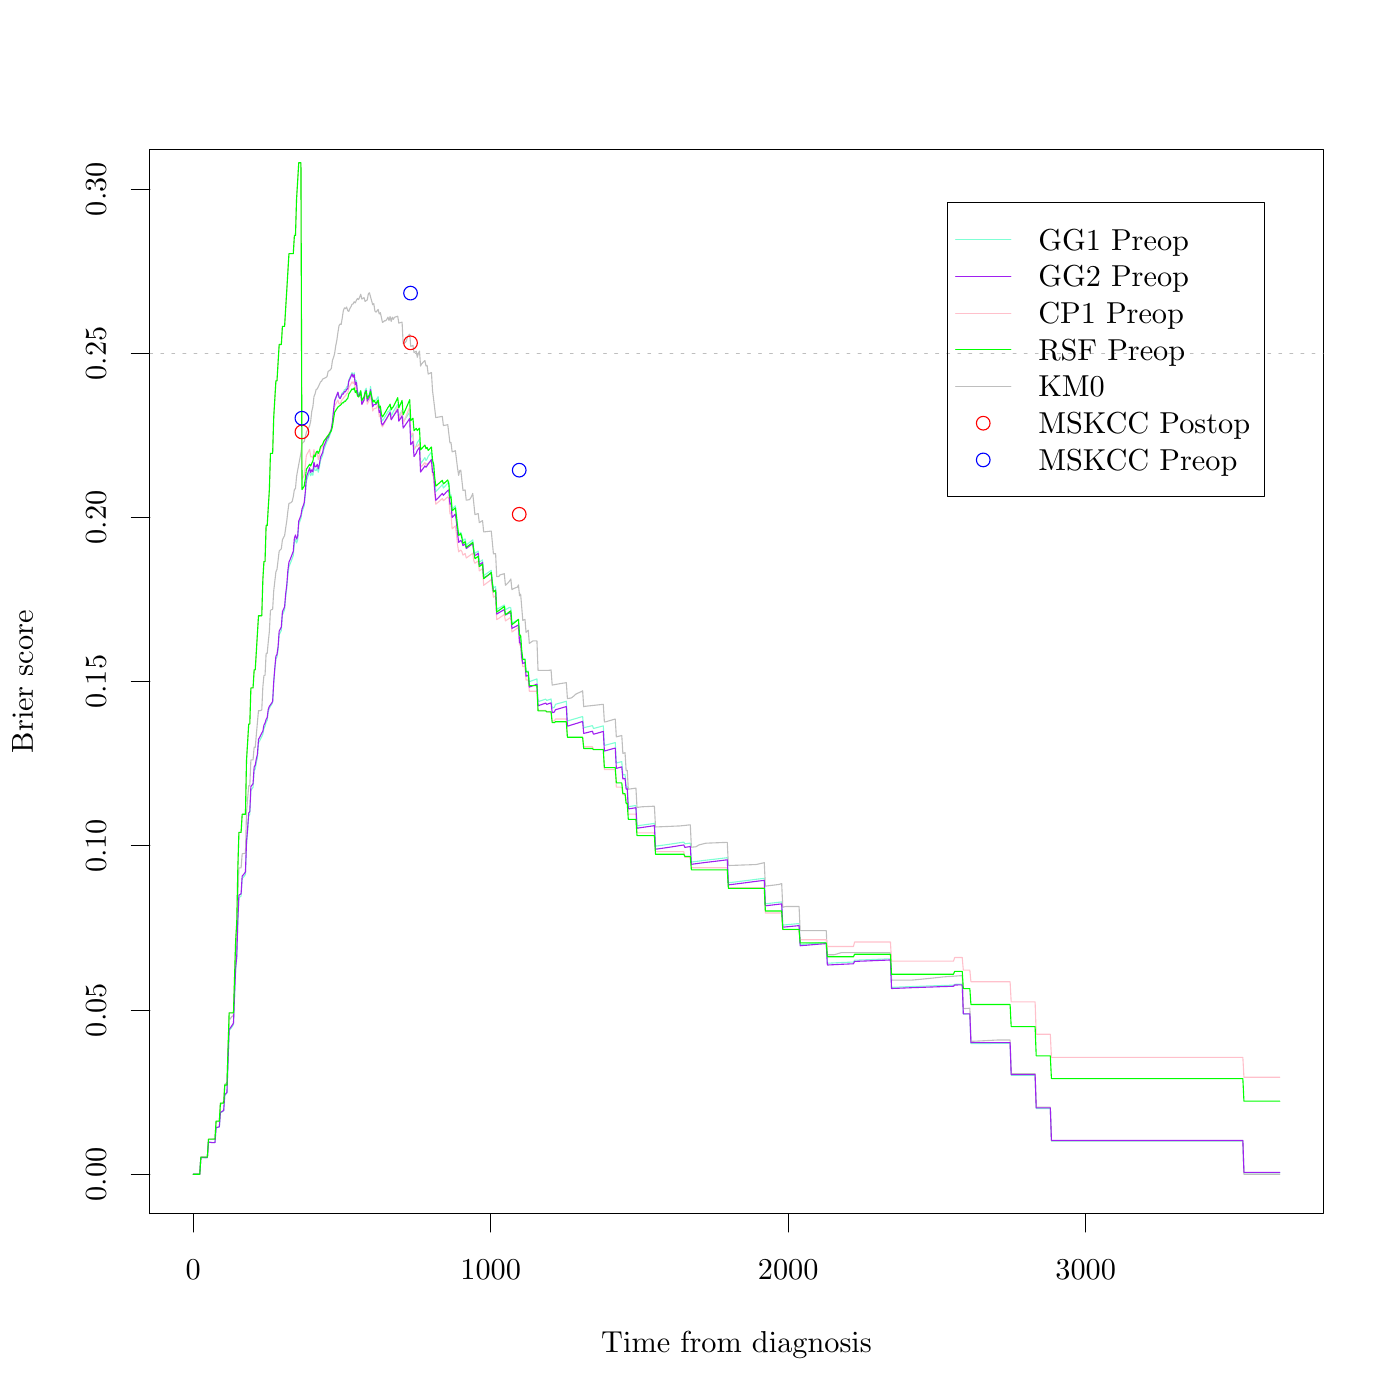 % Created by tikzDevice version 0.8.1 on 2015-02-03 07:24:32
% !TEX encoding = UTF-8 Unicode
\documentclass[11pt]{memoir}
\nonstopmode

\usepackage{tikz}

\usepackage[active,tightpage,psfixbb]{preview}

\PreviewEnvironment{pgfpicture}

\setlength\PreviewBorder{0pt}

\usepackage{amsmath}
\newcommand{\SweaveOpts}[1]{}  % do not interfere with LaTeX
\newcommand{\SweaveInput}[1]{} % because they are not real TeX commands
\newcommand{\Sexpr}[1]{}       % will only be parsed by R


\usepackage{geometry}
\usepackage{amsmath}
\usepackage{lscape}
\geometry{verbose,tmargin=2.5cm,bmargin=2.5cm,lmargin=2.5cm,rmargin=2.5cm}


\begin{document}

\begin{tikzpicture}[x=1pt,y=1pt]
\definecolor{fillColor}{RGB}{255,255,255}
\path[use as bounding box,fill=fillColor,fill opacity=0.00] (0,0) rectangle (505.89,505.89);
\begin{scope}
\path[clip] ( 54.12, 67.32) rectangle (478.17,451.77);
\definecolor{drawColor}{RGB}{127,255,212}

\path[draw=drawColor,line width= 0.4pt,line join=round,line cap=round] ( 69.83, 81.56) --
	( 70.22, 81.56) --
	( 70.61, 81.56) --
	( 71.00, 81.56) --
	( 71.40, 81.56) --
	( 71.79, 81.56) --
	( 72.18, 81.57) --
	( 72.58, 87.64) --
	( 72.97, 87.61) --
	( 73.36, 87.58) --
	( 73.76, 87.56) --
	( 74.15, 87.55) --
	( 74.54, 87.55) --
	( 74.93, 87.57) --
	( 75.33, 93.25) --
	( 75.72, 93.17) --
	( 76.11, 93.10) --
	( 76.51, 93.05) --
	( 76.90, 93.01) --
	( 77.29, 93.02) --
	( 77.69, 93.08) --
	( 78.08, 98.45) --
	( 78.47, 98.49) --
	( 78.87, 98.56) --
	( 79.26, 98.68) --
	( 79.65,103.86) --
	( 80.04,104.01) --
	( 80.44,104.22) --
	( 80.83,104.51) --
	( 81.22,110.13) --
	( 81.62,110.49) --
	( 82.01,110.91) --
	( 82.40,122.34) --
	( 82.80,133.53) --
	( 83.19,133.94) --
	( 83.58,134.44) --
	( 83.97,135.01) --
	( 84.37,135.66) --
	( 84.76,146.18) --
	( 85.15,155.52) --
	( 85.55,159.60) --
	( 85.94,172.71) --
	( 86.33,181.61) --
	( 86.73,181.80) --
	( 87.12,182.07) --
	( 87.51,188.45) --
	( 87.91,188.85) --
	( 88.30,189.33) --
	( 88.69,189.88) --
	( 89.08,200.82) --
	( 89.48,205.57) --
	( 89.87,211.12) --
	( 90.26,211.60) --
	( 90.66,220.39) --
	( 91.05,220.86) --
	( 91.44,221.41) --
	( 91.84,227.37) --
	( 92.23,228.03) --
	( 92.62,230.37) --
	( 93.01,232.05) --
	( 93.41,237.46) --
	( 93.80,238.14) --
	( 94.19,238.90) --
	( 94.59,239.72) --
	( 94.98,240.60) --
	( 95.37,242.68) --
	( 95.77,243.40) --
	( 96.16,244.95) --
	( 96.55,245.63) --
	( 96.94,248.78) --
	( 97.34,249.94) --
	( 97.73,250.68) --
	( 98.12,251.28) --
	( 98.52,251.95) --
	( 98.91,259.14) --
	( 99.30,264.00) --
	( 99.70,267.82) --
	(100.09,268.50) --
	(100.48,271.13) --
	(100.88,276.51) --
	(101.27,277.25) --
	(101.66,278.04) --
	(102.05,283.70) --
	(102.45,284.57) --
	(102.84,285.50) --
	(103.23,290.17) --
	(103.63,293.36) --
	(104.02,298.12) --
	(104.41,301.13) --
	(104.81,302.06) --
	(105.20,303.05) --
	(105.59,304.09) --
	(105.98,305.17) --
	(106.38,309.91) --
	(106.77,311.03) --
	(107.16,309.66) --
	(107.56,310.76) --
	(107.95,316.44) --
	(108.34,317.48) --
	(108.74,318.56) --
	(109.13,320.89) --
	(109.52,321.97) --
	(109.91,323.09) --
	(110.31,326.91) --
	(110.70,332.02) --
	(111.09,333.15) --
	(111.49,334.32) --
	(111.88,335.53) --
	(112.27,333.96) --
	(112.67,334.95) --
	(113.06,334.13) --
	(113.45,337.50) --
	(113.85,335.96) --
	(114.24,335.82) --
	(114.63,336.77) --
	(115.02,335.25) --
	(115.42,337.09) --
	(115.81,339.53) --
	(116.20,340.45) --
	(116.60,341.39) --
	(116.99,343.35) --
	(117.38,344.34) --
	(117.78,345.38) --
	(118.17,346.44) --
	(118.56,346.95) --
	(118.95,347.99) --
	(119.35,349.07) --
	(119.74,350.17) --
	(120.13,352.64) --
	(120.53,357.02) --
	(120.92,360.78) --
	(121.31,361.82) --
	(121.71,362.88) --
	(122.10,363.97) --
	(122.49,362.45) --
	(122.88,362.08) --
	(123.28,362.97) --
	(123.67,363.97) --
	(124.06,364.09) --
	(124.46,365.08) --
	(124.85,365.09) --
	(125.24,366.07) --
	(125.64,366.28) --
	(126.03,368.52) --
	(126.42,369.41) --
	(126.82,370.32) --
	(127.21,371.25) --
	(127.60,370.26) --
	(127.99,371.17) --
	(128.39,367.46) --
	(128.78,368.37) --
	(129.17,364.57) --
	(129.57,363.32) --
	(129.96,364.20) --
	(130.35,364.43) --
	(130.75,360.20) --
	(131.14,360.99) --
	(131.53,361.81) --
	(131.92,364.79) --
	(132.32,365.60) --
	(132.71,361.83) --
	(133.10,362.63) --
	(133.50,363.45) --
	(133.89,366.23) --
	(134.28,363.18) --
	(134.68,360.08) --
	(135.07,360.84) --
	(135.46,361.28) --
	(135.85,361.24) --
	(136.25,361.90) --
	(136.64,362.59) --
	(137.03,358.44) --
	(137.43,359.12) --
	(137.82,354.61) --
	(138.21,353.81) --
	(138.61,354.45) --
	(139.00,355.10) --
	(139.39,355.76) --
	(139.79,356.42) --
	(140.18,357.10) --
	(140.57,357.29) --
	(140.96,357.94) --
	(141.36,355.61) --
	(141.75,356.26) --
	(142.14,357.24) --
	(142.54,357.85) --
	(142.93,358.46) --
	(143.32,359.09) --
	(143.72,359.72) --
	(144.11,355.56) --
	(144.50,356.21) --
	(144.89,356.87) --
	(145.29,357.54) --
	(145.68,353.42) --
	(146.07,354.01) --
	(146.47,354.60) --
	(146.86,355.18) --
	(147.25,355.76) --
	(147.65,356.36) --
	(148.04,356.96) --
	(148.43,347.82) --
	(148.82,348.40) --
	(149.22,348.98) --
	(149.61,343.52) --
	(150.00,344.10) --
	(150.40,344.70) --
	(150.79,345.97) --
	(151.18,346.54) --
	(151.58,347.12) --
	(151.97,338.28) --
	(152.36,338.83) --
	(152.76,339.38) --
	(153.15,339.94) --
	(153.54,340.51) --
	(153.93,339.50) --
	(154.33,340.04) --
	(154.72,340.98) --
	(155.11,341.50) --
	(155.51,342.03) --
	(155.90,342.57) --
	(156.29,338.20) --
	(156.69,338.36) --
	(157.08,332.40) --
	(157.47,328.25) --
	(157.86,328.65) --
	(158.26,329.06) --
	(158.65,329.48) --
	(159.04,329.90) --
	(159.44,330.34) --
	(159.83,330.78) --
	(160.22,329.54) --
	(160.62,329.97) --
	(161.01,330.41) --
	(161.40,330.85) --
	(161.80,331.27) --
	(162.19,331.76) --
	(162.58,326.71) --
	(162.97,327.10) --
	(163.37,321.91) --
	(163.76,322.31) --
	(164.15,322.72) --
	(164.55,323.12) --
	(164.94,320.09) --
	(165.33,316.02) --
	(165.73,312.86) --
	(166.12,313.19) --
	(166.51,313.52) --
	(166.90,312.38) --
	(167.30,310.56) --
	(167.69,310.86) --
	(168.08,311.17) --
	(168.48,308.98) --
	(168.87,309.27) --
	(169.26,309.58) --
	(169.66,309.88) --
	(170.05,310.19) --
	(170.44,310.49) --
	(170.83,310.80) --
	(171.23,307.42) --
	(171.62,305.95) --
	(172.01,306.22) --
	(172.41,306.50) --
	(172.80,306.78) --
	(173.19,302.75) --
	(173.59,303.02) --
	(173.98,303.29) --
	(174.37,303.57) --
	(174.77,297.91) --
	(175.16,298.17) --
	(175.55,298.43) --
	(175.94,298.70) --
	(176.34,298.97) --
	(176.73,299.25) --
	(177.12,299.53) --
	(177.52,299.81) --
	(177.91,295.70) --
	(178.30,293.44) --
	(178.70,293.70) --
	(179.09,293.96) --
	(179.48,285.67) --
	(179.87,285.90) --
	(180.27,286.14) --
	(180.66,286.37) --
	(181.05,286.59) --
	(181.45,286.81) --
	(181.84,287.04) --
	(182.23,287.27) --
	(182.63,285.60) --
	(183.02,285.80) --
	(183.41,286.01) --
	(183.80,286.22) --
	(184.20,286.43) --
	(184.59,286.19) --
	(184.98,280.78) --
	(185.38,280.98) --
	(185.77,281.18) --
	(186.16,281.38) --
	(186.56,281.59) --
	(186.95,281.79) --
	(187.34,282.00) --
	(187.74,275.51) --
	(188.13,275.72) --
	(188.52,270.31) --
	(188.91,267.48) --
	(189.31,267.66) --
	(189.70,267.84) --
	(190.09,263.09) --
	(190.49,263.25) --
	(190.88,263.42) --
	(191.27,259.56) --
	(191.67,259.70) --
	(192.06,259.85) --
	(192.45,259.99) --
	(192.84,260.14) --
	(193.24,260.28) --
	(193.63,260.42) --
	(194.02,260.57) --
	(194.42,252.33) --
	(194.81,252.46) --
	(195.20,252.58) --
	(195.60,252.71) --
	(195.99,252.84) --
	(196.38,252.97) --
	(196.77,253.11) --
	(197.17,253.25) --
	(197.56,252.77) --
	(197.95,252.91) --
	(198.35,253.05) --
	(198.74,253.18) --
	(199.13,253.31) --
	(199.53,250.04) --
	(199.92,250.15) --
	(200.31,250.27) --
	(200.71,251.38) --
	(201.10,251.49) --
	(201.49,251.60) --
	(201.88,251.71) --
	(202.28,251.83) --
	(202.67,251.93) --
	(203.06,252.04) --
	(203.46,252.15) --
	(203.85,252.26) --
	(204.24,252.37) --
	(204.64,252.49) --
	(205.03,245.36) --
	(205.42,245.47) --
	(205.81,245.59) --
	(206.21,245.70) --
	(206.60,245.82) --
	(206.99,245.93) --
	(207.39,246.05) --
	(207.78,246.16) --
	(208.17,246.28) --
	(208.57,246.39) --
	(208.96,246.51) --
	(209.35,246.62) --
	(209.74,246.74) --
	(210.14,246.86) --
	(210.53,246.98) --
	(210.92,242.94) --
	(211.32,243.03) --
	(211.71,243.12) --
	(212.10,243.21) --
	(212.50,243.30) --
	(212.89,243.40) --
	(213.28,243.49) --
	(213.68,243.59) --
	(214.07,243.68) --
	(214.46,242.65) --
	(214.85,242.75) --
	(215.25,242.85) --
	(215.64,242.96) --
	(216.03,243.06) --
	(216.43,243.17) --
	(216.82,243.27) --
	(217.21,243.38) --
	(217.61,243.49) --
	(218.00,243.60) --
	(218.39,236.53) --
	(218.78,236.63) --
	(219.18,236.73) --
	(219.57,236.83) --
	(219.96,236.93) --
	(220.36,237.04) --
	(220.75,237.14) --
	(221.14,237.24) --
	(221.54,237.35) --
	(221.93,237.45) --
	(222.32,237.55) --
	(222.71,230.18) --
	(223.11,230.28) --
	(223.50,230.38) --
	(223.89,230.48) --
	(224.29,230.58) --
	(224.68,230.68) --
	(225.07,225.85) --
	(225.47,225.94) --
	(225.86,226.02) --
	(226.25,221.68) --
	(226.65,221.76) --
	(227.04,214.41) --
	(227.43,214.46) --
	(227.82,214.52) --
	(228.22,214.58) --
	(228.61,214.64) --
	(229.00,214.70) --
	(229.40,214.76) --
	(229.79,214.82) --
	(230.18,207.46) --
	(230.58,207.52) --
	(230.97,207.58) --
	(231.36,207.64) --
	(231.75,207.70) --
	(232.15,207.75) --
	(232.54,207.80) --
	(232.93,207.86) --
	(233.33,207.91) --
	(233.72,207.96) --
	(234.11,208.02) --
	(234.51,208.07) --
	(234.90,208.13) --
	(235.29,208.19) --
	(235.69,208.24) --
	(236.08,208.30) --
	(236.47,208.36) --
	(236.86,200.13) --
	(237.26,200.18) --
	(237.65,200.23) --
	(238.04,200.28) --
	(238.44,200.33) --
	(238.83,200.38) --
	(239.22,200.44) --
	(239.62,200.49) --
	(240.01,200.55) --
	(240.40,200.60) --
	(240.79,200.66) --
	(241.19,200.71) --
	(241.58,200.77) --
	(241.97,200.83) --
	(242.37,200.88) --
	(242.76,200.94) --
	(243.15,201.00) --
	(243.55,201.06) --
	(243.94,201.12) --
	(244.33,201.18) --
	(244.72,201.24) --
	(245.12,201.30) --
	(245.51,201.36) --
	(245.90,201.42) --
	(246.30,201.47) --
	(246.69,201.53) --
	(247.08,201.58) --
	(247.48,200.95) --
	(247.87,201.01) --
	(248.26,201.06) --
	(248.66,201.12) --
	(249.05,201.18) --
	(249.44,201.24) --
	(249.83,194.39) --
	(250.23,194.44) --
	(250.62,194.49) --
	(251.01,194.54) --
	(251.41,194.59) --
	(251.80,194.64) --
	(252.19,194.69) --
	(252.59,194.74) --
	(252.98,194.79) --
	(253.37,194.84) --
	(253.76,194.89) --
	(254.16,194.94) --
	(254.55,194.99) --
	(254.94,195.04) --
	(255.34,195.09) --
	(255.73,195.13) --
	(256.12,195.18) --
	(256.52,195.22) --
	(256.91,195.27) --
	(257.30,195.31) --
	(257.69,195.36) --
	(258.09,195.40) --
	(258.48,195.45) --
	(258.87,195.50) --
	(259.27,195.54) --
	(259.66,195.59) --
	(260.05,195.63) --
	(260.45,195.68) --
	(260.84,195.73) --
	(261.23,195.78) --
	(261.63,195.82) --
	(262.02,195.87) --
	(262.41,195.92) --
	(262.80,195.97) --
	(263.20,186.89) --
	(263.59,186.94) --
	(263.98,186.98) --
	(264.38,187.03) --
	(264.77,187.08) --
	(265.16,187.13) --
	(265.56,187.17) --
	(265.95,187.22) --
	(266.34,187.27) --
	(266.73,187.32) --
	(267.13,187.37) --
	(267.52,187.42) --
	(267.91,187.47) --
	(268.31,187.52) --
	(268.70,187.57) --
	(269.09,187.62) --
	(269.49,187.67) --
	(269.88,187.72) --
	(270.27,187.77) --
	(270.66,187.82) --
	(271.06,187.87) --
	(271.45,187.92) --
	(271.84,187.97) --
	(272.24,188.02) --
	(272.63,188.07) --
	(273.02,188.13) --
	(273.42,188.18) --
	(273.81,188.22) --
	(274.20,188.27) --
	(274.60,188.31) --
	(274.99,188.36) --
	(275.38,188.40) --
	(275.77,188.45) --
	(276.17,188.50) --
	(276.56,179.30) --
	(276.95,179.35) --
	(277.35,179.39) --
	(277.74,179.43) --
	(278.13,179.48) --
	(278.53,179.52) --
	(278.92,179.57) --
	(279.31,179.61) --
	(279.70,179.66) --
	(280.10,179.70) --
	(280.49,179.75) --
	(280.88,179.79) --
	(281.28,179.84) --
	(281.67,179.88) --
	(282.06,179.93) --
	(282.46,179.97) --
	(282.85,171.60) --
	(283.24,171.64) --
	(283.63,171.68) --
	(284.03,171.72) --
	(284.42,171.75) --
	(284.81,171.79) --
	(285.21,171.83) --
	(285.60,171.86) --
	(285.99,171.90) --
	(286.39,171.94) --
	(286.78,171.98) --
	(287.17,172.01) --
	(287.57,172.05) --
	(287.96,172.09) --
	(288.35,172.13) --
	(288.74,172.17) --
	(289.14,164.57) --
	(289.53,164.61) --
	(289.92,164.64) --
	(290.32,164.67) --
	(290.71,164.70) --
	(291.10,164.74) --
	(291.50,164.77) --
	(291.89,164.80) --
	(292.28,164.83) --
	(292.67,164.87) --
	(293.07,164.90) --
	(293.46,164.93) --
	(293.85,164.97) --
	(294.25,165.00) --
	(294.64,165.03) --
	(295.03,165.07) --
	(295.43,165.10) --
	(295.82,165.13) --
	(296.21,165.17) --
	(296.60,165.20) --
	(297.00,165.23) --
	(297.39,165.26) --
	(297.78,165.29) --
	(298.18,165.32) --
	(298.57,165.35) --
	(298.96,157.82) --
	(299.36,157.84) --
	(299.75,157.86) --
	(300.14,157.88) --
	(300.54,157.90) --
	(300.93,157.92) --
	(301.32,157.94) --
	(301.71,157.96) --
	(302.11,157.98) --
	(302.50,158.00) --
	(302.89,158.02) --
	(303.29,158.03) --
	(303.68,158.05) --
	(304.07,158.07) --
	(304.47,158.09) --
	(304.86,158.10) --
	(305.25,158.12) --
	(305.64,158.14) --
	(306.04,158.15) --
	(306.43,158.17) --
	(306.82,158.19) --
	(307.22,158.20) --
	(307.61,158.22) --
	(308.00,158.24) --
	(308.40,158.25) --
	(308.79,158.91) --
	(309.18,158.93) --
	(309.58,158.94) --
	(309.97,158.96) --
	(310.36,158.97) --
	(310.75,158.99) --
	(311.15,159.00) --
	(311.54,159.02) --
	(311.93,159.03) --
	(312.33,159.05) --
	(312.72,159.06) --
	(313.11,159.08) --
	(313.51,159.09) --
	(313.90,159.11) --
	(314.29,159.13) --
	(314.68,159.14) --
	(315.08,159.16) --
	(315.47,159.17) --
	(315.86,159.19) --
	(316.26,159.20) --
	(316.65,159.22) --
	(317.04,159.24) --
	(317.44,159.25) --
	(317.83,159.27) --
	(318.22,159.28) --
	(318.61,159.30) --
	(319.01,159.32) --
	(319.40,159.33) --
	(319.79,159.35) --
	(320.19,159.36) --
	(320.58,159.38) --
	(320.97,159.40) --
	(321.37,159.41) --
	(321.76,159.43) --
	(322.15,149.10) --
	(322.55,149.12) --
	(322.94,149.13) --
	(323.33,149.15) --
	(323.72,149.16) --
	(324.12,149.18) --
	(324.51,149.19) --
	(324.90,149.21) --
	(325.30,149.23) --
	(325.69,149.24) --
	(326.08,149.26) --
	(326.48,149.27) --
	(326.87,149.29) --
	(327.26,149.31) --
	(327.65,149.32) --
	(328.05,149.34) --
	(328.44,149.35) --
	(328.83,149.37) --
	(329.23,149.39) --
	(329.62,149.40) --
	(330.01,149.41) --
	(330.41,149.43) --
	(330.80,149.44) --
	(331.19,149.45) --
	(331.58,149.47) --
	(331.98,149.48) --
	(332.37,149.49) --
	(332.76,149.51) --
	(333.16,149.52) --
	(333.55,149.53) --
	(333.94,149.55) --
	(334.34,149.56) --
	(334.73,149.58) --
	(335.12,149.59) --
	(335.52,149.60) --
	(335.91,149.62) --
	(336.30,149.63) --
	(336.69,149.64) --
	(337.09,149.66) --
	(337.48,149.67) --
	(337.87,149.68) --
	(338.27,149.70) --
	(338.66,149.71) --
	(339.05,149.73) --
	(339.45,149.74) --
	(339.84,149.75) --
	(340.23,149.77) --
	(340.62,149.78) --
	(341.02,149.79) --
	(341.41,149.81) --
	(341.80,149.82) --
	(342.20,149.83) --
	(342.59,149.84) --
	(342.98,149.85) --
	(343.38,149.86) --
	(343.77,149.88) --
	(344.16,149.89) --
	(344.55,149.90) --
	(344.95,150.19) --
	(345.34,150.21) --
	(345.73,150.22) --
	(346.13,150.23) --
	(346.52,150.24) --
	(346.91,150.25) --
	(347.31,150.26) --
	(347.70,150.27) --
	(348.09,139.47) --
	(348.49,139.48) --
	(348.88,139.49) --
	(349.27,139.50) --
	(349.66,139.50) --
	(350.06,139.51) --
	(350.45,139.52) --
	(350.84,128.78) --
	(351.24,128.78) --
	(351.63,128.79) --
	(352.02,128.79) --
	(352.42,128.79) --
	(352.81,128.80) --
	(353.20,128.80) --
	(353.59,128.80) --
	(353.99,128.80) --
	(354.38,128.81) --
	(354.77,128.81) --
	(355.17,128.81) --
	(355.56,128.82) --
	(355.95,128.82) --
	(356.35,128.82) --
	(356.74,128.83) --
	(357.13,128.83) --
	(357.52,128.83) --
	(357.92,128.83) --
	(358.31,128.84) --
	(358.70,128.84) --
	(359.10,128.84) --
	(359.49,128.85) --
	(359.88,128.85) --
	(360.28,128.85) --
	(360.67,128.85) --
	(361.06,128.85) --
	(361.46,128.85) --
	(361.85,128.85) --
	(362.24,128.85) --
	(362.63,128.85) --
	(363.03,128.85) --
	(363.42,128.85) --
	(363.81,128.85) --
	(364.21,128.85) --
	(364.60,128.85) --
	(364.99,128.85) --
	(365.39,117.31) --
	(365.78,117.31) --
	(366.17,117.31) --
	(366.56,117.31) --
	(366.96,117.31) --
	(367.35,117.31) --
	(367.74,117.31) --
	(368.14,117.31) --
	(368.53,117.31) --
	(368.92,117.31) --
	(369.32,117.31) --
	(369.71,117.31) --
	(370.10,117.31) --
	(370.49,117.31) --
	(370.89,117.31) --
	(371.28,117.31) --
	(371.67,117.31) --
	(372.07,117.31) --
	(372.46,117.31) --
	(372.85,117.31) --
	(373.25,117.31) --
	(373.64,117.31) --
	(374.03,117.31) --
	(374.43,105.29) --
	(374.82,105.29) --
	(375.21,105.29) --
	(375.60,105.29) --
	(376.00,105.29) --
	(376.39,105.29) --
	(376.78,105.29) --
	(377.18,105.29) --
	(377.57,105.29) --
	(377.96,105.29) --
	(378.36,105.29) --
	(378.75,105.29) --
	(379.14,105.29) --
	(379.53,105.29) --
	(379.93, 93.59) --
	(380.32, 93.59) --
	(380.71, 93.59) --
	(381.11, 93.59) --
	(381.50, 93.59) --
	(381.89, 93.59) --
	(382.29, 93.59) --
	(382.68, 93.59) --
	(383.07, 93.59) --
	(383.47, 93.59) --
	(383.86, 93.59) --
	(384.25, 93.59) --
	(384.64, 93.59) --
	(385.04, 93.59) --
	(385.43, 93.59) --
	(385.82, 93.59) --
	(386.22, 93.59) --
	(386.61, 93.59) --
	(387.00, 93.59) --
	(387.40, 93.59) --
	(387.79, 93.59) --
	(388.18, 93.59) --
	(388.57, 93.59) --
	(388.97, 93.59) --
	(389.36, 93.59) --
	(389.75, 93.59) --
	(390.15, 93.59) --
	(390.54, 93.59) --
	(390.93, 93.59) --
	(391.33, 93.59) --
	(391.72, 93.59) --
	(392.11, 93.59) --
	(392.50, 93.59) --
	(392.90, 93.59) --
	(393.29, 93.59) --
	(393.68, 93.59) --
	(394.08, 93.59) --
	(394.47, 93.59) --
	(394.86, 93.59) --
	(395.26, 93.59) --
	(395.65, 93.59) --
	(396.04, 93.59) --
	(396.44, 93.59) --
	(396.83, 93.59) --
	(397.22, 93.59) --
	(397.61, 93.59) --
	(398.01, 93.59) --
	(398.40, 93.59) --
	(398.79, 93.59) --
	(399.19, 93.59) --
	(399.58, 93.59) --
	(399.97, 93.59) --
	(400.37, 93.59) --
	(400.76, 93.59) --
	(401.15, 93.59) --
	(401.54, 93.59) --
	(401.94, 93.59) --
	(402.33, 93.59) --
	(402.72, 93.59) --
	(403.12, 93.59) --
	(403.51, 93.59) --
	(403.90, 93.59) --
	(404.30, 93.59) --
	(404.69, 93.59) --
	(405.08, 93.59) --
	(405.47, 93.59) --
	(405.87, 93.59) --
	(406.26, 93.59) --
	(406.65, 93.59) --
	(407.05, 93.59) --
	(407.44, 93.59) --
	(407.83, 93.59) --
	(408.23, 93.59) --
	(408.62, 93.59) --
	(409.01, 93.59) --
	(409.41, 93.59) --
	(409.80, 93.59) --
	(410.19, 93.59) --
	(410.58, 93.59) --
	(410.98, 93.59) --
	(411.37, 93.59) --
	(411.76, 93.59) --
	(412.16, 93.59) --
	(412.55, 93.59) --
	(412.94, 93.59) --
	(413.34, 93.59) --
	(413.73, 93.59) --
	(414.12, 93.59) --
	(414.51, 93.59) --
	(414.91, 93.59) --
	(415.30, 93.59) --
	(415.69, 93.59) --
	(416.09, 93.59) --
	(416.48, 93.59) --
	(416.87, 93.59) --
	(417.27, 93.59) --
	(417.66, 93.59) --
	(418.05, 93.59) --
	(418.44, 93.59) --
	(418.84, 93.59) --
	(419.23, 93.59) --
	(419.62, 93.59) --
	(420.02, 93.59) --
	(420.41, 93.59) --
	(420.80, 93.59) --
	(421.20, 93.59) --
	(421.59, 93.59) --
	(421.98, 93.59) --
	(422.38, 93.59) --
	(422.77, 93.59) --
	(423.16, 93.59) --
	(423.55, 93.59) --
	(423.95, 93.59) --
	(424.34, 93.59) --
	(424.73, 93.59) --
	(425.13, 93.59) --
	(425.52, 93.59) --
	(425.91, 93.59) --
	(426.31, 93.59) --
	(426.70, 93.59) --
	(427.09, 93.59) --
	(427.48, 93.59) --
	(427.88, 93.59) --
	(428.27, 93.59) --
	(428.66, 93.59) --
	(429.06, 93.59) --
	(429.45, 93.59) --
	(429.84, 93.59) --
	(430.24, 93.59) --
	(430.63, 93.59) --
	(431.02, 93.59) --
	(431.41, 93.59) --
	(431.81, 93.59) --
	(432.20, 93.59) --
	(432.59, 93.59) --
	(432.99, 93.59) --
	(433.38, 93.59) --
	(433.77, 93.59) --
	(434.17, 93.59) --
	(434.56, 93.59) --
	(434.95, 93.59) --
	(435.35, 93.59) --
	(435.74, 93.59) --
	(436.13, 93.59) --
	(436.52, 93.59) --
	(436.92, 93.59) --
	(437.31, 93.59) --
	(437.70, 93.59) --
	(438.10, 93.59) --
	(438.49, 93.59) --
	(438.88, 93.59) --
	(439.28, 93.59) --
	(439.67, 93.59) --
	(440.06, 93.59) --
	(440.45, 93.59) --
	(440.85, 93.59) --
	(441.24, 93.59) --
	(441.63, 93.59) --
	(442.03, 93.59) --
	(442.42, 93.59) --
	(442.81, 93.59) --
	(443.21, 93.59) --
	(443.60, 93.59) --
	(443.99, 93.59) --
	(444.38, 93.59) --
	(444.78, 93.59) --
	(445.17, 93.59) --
	(445.56, 93.59) --
	(445.96, 93.59) --
	(446.35, 93.59) --
	(446.74, 93.59) --
	(447.14, 93.59) --
	(447.53, 93.59) --
	(447.92, 93.59) --
	(448.32, 93.59) --
	(448.71, 93.59) --
	(449.10, 93.59) --
	(449.49, 82.07) --
	(449.89, 82.07) --
	(450.28, 82.07) --
	(450.67, 82.07) --
	(451.07, 82.07) --
	(451.46, 82.07) --
	(451.85, 82.07) --
	(452.25, 82.07) --
	(452.64, 82.07) --
	(453.03, 82.07) --
	(453.42, 82.07) --
	(453.82, 82.07) --
	(454.21, 82.07) --
	(454.60, 82.07) --
	(455.00, 82.07) --
	(455.39, 82.07) --
	(455.78, 82.07) --
	(456.18, 82.07) --
	(456.57, 82.07) --
	(456.96, 82.07) --
	(457.36, 82.07) --
	(457.75, 82.07) --
	(458.14, 82.07) --
	(458.53, 82.07) --
	(458.93, 82.07) --
	(459.32, 82.07) --
	(459.71, 82.07) --
	(460.11, 82.07) --
	(460.50, 82.07) --
	(460.89, 82.07) --
	(461.29, 82.07) --
	(461.68, 82.07) --
	(462.07, 82.07) --
	(462.46, 82.07);
\end{scope}
\begin{scope}
\path[clip] (  0.00,  0.00) rectangle (505.89,505.89);
\definecolor{drawColor}{RGB}{0,0,0}

\path[draw=drawColor,line width= 0.4pt,line join=round,line cap=round] ( 69.83, 67.32) -- (392.32, 67.32);

\path[draw=drawColor,line width= 0.4pt,line join=round,line cap=round] ( 69.83, 67.32) -- ( 69.83, 60.72);

\path[draw=drawColor,line width= 0.4pt,line join=round,line cap=round] (177.32, 67.32) -- (177.32, 60.72);

\path[draw=drawColor,line width= 0.4pt,line join=round,line cap=round] (284.82, 67.32) -- (284.82, 60.72);

\path[draw=drawColor,line width= 0.4pt,line join=round,line cap=round] (392.32, 67.32) -- (392.32, 60.72);

\node[text=drawColor,anchor=base,inner sep=0pt, outer sep=0pt, scale=  1.00] at ( 69.83, 43.56) {0};

\node[text=drawColor,anchor=base,inner sep=0pt, outer sep=0pt, scale=  1.00] at (177.32, 43.56) {1000};

\node[text=drawColor,anchor=base,inner sep=0pt, outer sep=0pt, scale=  1.00] at (284.82, 43.56) {2000};

\node[text=drawColor,anchor=base,inner sep=0pt, outer sep=0pt, scale=  1.00] at (392.32, 43.56) {3000};

\path[draw=drawColor,line width= 0.4pt,line join=round,line cap=round] ( 54.12, 81.56) -- ( 54.12,437.53);

\path[draw=drawColor,line width= 0.4pt,line join=round,line cap=round] ( 54.12, 81.56) -- ( 47.52, 81.56);

\path[draw=drawColor,line width= 0.4pt,line join=round,line cap=round] ( 54.12,140.89) -- ( 47.52,140.89);

\path[draw=drawColor,line width= 0.4pt,line join=round,line cap=round] ( 54.12,200.22) -- ( 47.52,200.22);

\path[draw=drawColor,line width= 0.4pt,line join=round,line cap=round] ( 54.12,259.55) -- ( 47.52,259.55);

\path[draw=drawColor,line width= 0.4pt,line join=round,line cap=round] ( 54.12,318.87) -- ( 47.52,318.87);

\path[draw=drawColor,line width= 0.4pt,line join=round,line cap=round] ( 54.12,378.20) -- ( 47.52,378.20);

\path[draw=drawColor,line width= 0.4pt,line join=round,line cap=round] ( 54.12,437.53) -- ( 47.52,437.53);

\node[text=drawColor,rotate= 90.00,anchor=base,inner sep=0pt, outer sep=0pt, scale=  1.00] at ( 38.28, 81.56) {0.00};

\node[text=drawColor,rotate= 90.00,anchor=base,inner sep=0pt, outer sep=0pt, scale=  1.00] at ( 38.28,140.89) {0.05};

\node[text=drawColor,rotate= 90.00,anchor=base,inner sep=0pt, outer sep=0pt, scale=  1.00] at ( 38.28,200.22) {0.10};

\node[text=drawColor,rotate= 90.00,anchor=base,inner sep=0pt, outer sep=0pt, scale=  1.00] at ( 38.28,259.55) {0.15};

\node[text=drawColor,rotate= 90.00,anchor=base,inner sep=0pt, outer sep=0pt, scale=  1.00] at ( 38.28,318.87) {0.20};

\node[text=drawColor,rotate= 90.00,anchor=base,inner sep=0pt, outer sep=0pt, scale=  1.00] at ( 38.28,378.20) {0.25};

\node[text=drawColor,rotate= 90.00,anchor=base,inner sep=0pt, outer sep=0pt, scale=  1.00] at ( 38.28,437.53) {0.30};

\path[draw=drawColor,line width= 0.4pt,line join=round,line cap=round] ( 54.12, 67.32) --
	(478.17, 67.32) --
	(478.17,451.77) --
	( 54.12,451.77) --
	( 54.12, 67.32);
\end{scope}
\begin{scope}
\path[clip] (  0.00,  0.00) rectangle (505.89,505.89);
\definecolor{drawColor}{RGB}{0,0,0}

\node[text=drawColor,anchor=base,inner sep=0pt, outer sep=0pt, scale=  1.00] at (266.14, 17.16) {Time from diagnosis};

\node[text=drawColor,rotate= 90.00,anchor=base,inner sep=0pt, outer sep=0pt, scale=  1.00] at ( 11.88,259.55) {Brier score};
\end{scope}
\begin{scope}
\path[clip] ( 54.12, 67.32) rectangle (478.17,451.77);
\definecolor{drawColor}{RGB}{190,190,190}

\path[draw=drawColor,line width= 0.4pt,line join=round,line cap=round] ( 69.83, 81.56) --
	( 70.22, 81.56) --
	( 70.61, 81.56) --
	( 71.00, 81.56) --
	( 71.40, 81.56) --
	( 71.79, 81.56) --
	( 72.18, 81.59) --
	( 72.58, 87.75) --
	( 72.97, 87.79) --
	( 73.36, 87.80) --
	( 73.76, 87.81) --
	( 74.15, 87.82) --
	( 74.54, 87.83) --
	( 74.93, 87.84) --
	( 75.33, 94.14) --
	( 75.72, 94.15) --
	( 76.11, 94.16) --
	( 76.51, 94.20) --
	( 76.90, 94.29) --
	( 77.29, 94.36) --
	( 77.69, 94.38) --
	( 78.08,100.59) --
	( 78.47,100.60) --
	( 78.87,100.62) --
	( 79.26,100.64) --
	( 79.65,106.86) --
	( 80.04,106.98) --
	( 80.44,107.42) --
	( 80.83,107.86) --
	( 81.22,114.03) --
	( 81.62,114.39) --
	( 82.01,114.64) --
	( 82.40,126.02) --
	( 82.80,137.36) --
	( 83.19,137.67) --
	( 83.58,138.32) --
	( 83.97,138.70) --
	( 84.37,138.93) --
	( 84.76,149.79) --
	( 85.15,160.53) --
	( 85.55,165.90) --
	( 85.94,181.99) --
	( 86.33,192.27) --
	( 86.73,192.28) --
	( 87.12,192.30) --
	( 87.51,197.39) --
	( 87.91,197.43) --
	( 88.30,197.52) --
	( 88.69,197.58) --
	( 89.08,212.34) --
	( 89.48,217.18) --
	( 89.87,221.95) --
	( 90.26,221.97) --
	( 90.66,231.29) --
	( 91.05,231.29) --
	( 91.44,231.29) --
	( 91.84,235.94) --
	( 92.23,235.84) --
	( 92.62,240.33) --
	( 93.01,244.78) --
	( 93.41,249.13) --
	( 93.80,249.05) --
	( 94.19,249.16) --
	( 94.59,249.35) --
	( 94.98,257.66) --
	( 95.37,261.77) --
	( 95.77,261.87) --
	( 96.16,269.72) --
	( 96.55,269.80) --
	( 96.94,273.94) --
	( 97.34,277.80) --
	( 97.73,285.36) --
	( 98.12,285.57) --
	( 98.52,285.68) --
	( 98.91,292.39) --
	( 99.30,295.79) --
	( 99.70,299.27) --
	(100.09,300.17) --
	(100.48,303.39) --
	(100.88,306.73) --
	(101.27,307.20) --
	(101.66,307.59) --
	(102.05,310.83) --
	(102.45,311.66) --
	(102.84,312.33) --
	(103.23,315.07) --
	(103.63,317.71) --
	(104.02,321.17) --
	(104.41,323.98) --
	(104.81,324.12) --
	(105.20,324.27) --
	(105.59,324.77) --
	(105.98,326.39) --
	(106.38,329.02) --
	(106.77,329.32) --
	(107.16,333.70) --
	(107.56,335.93) --
	(107.95,338.04) --
	(108.34,340.07) --
	(108.74,342.21) --
	(109.13,345.49) --
	(109.52,346.04) --
	(109.91,346.30) --
	(110.31,347.84) --
	(110.70,349.59) --
	(111.09,350.46) --
	(111.49,351.24) --
	(111.88,352.01) --
	(112.27,353.73) --
	(112.67,357.34) --
	(113.06,358.93) --
	(113.45,362.53) --
	(113.85,363.57) --
	(114.24,365.14) --
	(114.63,365.31) --
	(115.02,366.14) --
	(115.42,366.99) --
	(115.81,367.87) --
	(116.20,368.11) --
	(116.60,368.92) --
	(116.99,369.10) --
	(117.38,369.29) --
	(117.78,369.49) --
	(118.17,369.82) --
	(118.56,371.65) --
	(118.95,371.94) --
	(119.35,372.23) --
	(119.74,372.79) --
	(120.13,375.68) --
	(120.53,376.73) --
	(120.92,378.19) --
	(121.31,380.89) --
	(121.71,382.89) --
	(122.10,385.70) --
	(122.49,388.13) --
	(122.88,388.82) --
	(123.28,388.65) --
	(123.67,390.99) --
	(124.06,393.61) --
	(124.46,394.63) --
	(124.85,394.34) --
	(125.24,394.95) --
	(125.64,393.64) --
	(126.03,393.34) --
	(126.42,394.41) --
	(126.82,395.06) --
	(127.21,395.93) --
	(127.60,396.06) --
	(127.99,396.85) --
	(128.39,396.42) --
	(128.78,397.39) --
	(129.17,398.02) --
	(129.57,397.64) --
	(129.96,398.52) --
	(130.35,399.56) --
	(130.75,397.82) --
	(131.14,398.08) --
	(131.53,398.35) --
	(131.92,396.98) --
	(132.32,397.23) --
	(132.71,397.54) --
	(133.10,399.68) --
	(133.50,400.09) --
	(133.89,398.64) --
	(134.28,397.18) --
	(134.68,395.75) --
	(135.07,396.20) --
	(135.46,393.52) --
	(135.85,393.08) --
	(136.25,393.56) --
	(136.64,394.05) --
	(137.03,392.43) --
	(137.43,392.90) --
	(137.82,391.18) --
	(138.21,389.36) --
	(138.61,389.69) --
	(139.00,389.99) --
	(139.39,389.99) --
	(139.79,390.52) --
	(140.18,391.28) --
	(140.57,390.09) --
	(140.96,391.51) --
	(141.36,389.74) --
	(141.75,391.27) --
	(142.14,390.47) --
	(142.54,391.23) --
	(142.93,391.35) --
	(143.32,391.48) --
	(143.72,391.61) --
	(144.11,389.12) --
	(144.50,389.25) --
	(144.89,389.37) --
	(145.29,389.50) --
	(145.68,381.70) --
	(146.07,381.81) --
	(146.47,382.16) --
	(146.86,382.74) --
	(147.25,384.25) --
	(147.65,384.68) --
	(148.04,385.12) --
	(148.43,380.77) --
	(148.82,380.84) --
	(149.22,381.10) --
	(149.61,378.47) --
	(150.00,378.72) --
	(150.40,378.98) --
	(150.79,376.78) --
	(151.18,378.24) --
	(151.58,379.03) --
	(151.97,373.59) --
	(152.36,374.41) --
	(152.76,374.82) --
	(153.15,375.21) --
	(153.54,375.60) --
	(153.93,373.64) --
	(154.33,373.83) --
	(154.72,370.72) --
	(155.11,370.90) --
	(155.51,371.09) --
	(155.90,371.27) --
	(156.29,364.79) --
	(156.69,361.53) --
	(157.08,358.27) --
	(157.47,355.00) --
	(157.86,355.07) --
	(158.26,355.14) --
	(158.65,355.21) --
	(159.04,355.28) --
	(159.44,355.35) --
	(159.83,355.42) --
	(160.22,352.12) --
	(160.62,352.19) --
	(161.01,352.26) --
	(161.40,352.33) --
	(161.80,352.45) --
	(162.19,349.16) --
	(162.58,345.86) --
	(162.97,345.96) --
	(163.37,342.63) --
	(163.76,342.73) --
	(164.15,342.83) --
	(164.55,343.04) --
	(164.94,339.87) --
	(165.33,336.73) --
	(165.73,334.13) --
	(166.12,335.83) --
	(166.51,336.00) --
	(166.90,332.35) --
	(167.30,328.68) --
	(167.69,328.76) --
	(168.08,328.83) --
	(168.48,325.14) --
	(168.87,325.21) --
	(169.26,325.28) --
	(169.66,325.35) --
	(170.05,325.90) --
	(170.44,326.60) --
	(170.83,327.58) --
	(171.23,323.76) --
	(171.62,319.92) --
	(172.01,320.04) --
	(172.41,320.17) --
	(172.80,320.30) --
	(173.19,317.05) --
	(173.59,317.29) --
	(173.98,317.53) --
	(174.37,317.75) --
	(174.77,313.67) --
	(175.16,313.71) --
	(175.55,313.76) --
	(175.94,313.80) --
	(176.34,313.85) --
	(176.73,313.89) --
	(177.12,313.94) --
	(177.52,313.98) --
	(177.91,309.87) --
	(178.30,305.75) --
	(178.70,305.79) --
	(179.09,305.83) --
	(179.48,297.52) --
	(179.87,297.55) --
	(180.27,297.58) --
	(180.66,298.14) --
	(181.05,298.25) --
	(181.45,298.36) --
	(181.84,298.47) --
	(182.23,298.58) --
	(182.63,294.40) --
	(183.02,294.72) --
	(183.41,295.10) --
	(183.80,295.51) --
	(184.20,296.06) --
	(184.59,296.68) --
	(184.98,292.80) --
	(185.38,293.10) --
	(185.77,293.27) --
	(186.16,293.43) --
	(186.56,293.60) --
	(186.95,293.70) --
	(187.34,294.54) --
	(187.74,290.58) --
	(188.13,291.19) --
	(188.52,286.49) --
	(188.91,281.72) --
	(189.31,281.89) --
	(189.70,282.06) --
	(190.09,277.37) --
	(190.49,277.82) --
	(190.88,278.16) --
	(191.27,273.38) --
	(191.67,273.67) --
	(192.06,273.94) --
	(192.45,274.23) --
	(192.84,274.33) --
	(193.24,274.33) --
	(193.63,274.33) --
	(194.02,274.33) --
	(194.42,263.67) --
	(194.81,263.67) --
	(195.20,263.67) --
	(195.60,263.67) --
	(195.99,263.67) --
	(196.38,263.67) --
	(196.77,263.67) --
	(197.17,263.67) --
	(197.56,263.67) --
	(197.95,263.67) --
	(198.35,263.67) --
	(198.74,263.71) --
	(199.13,263.79) --
	(199.53,258.34) --
	(199.92,258.41) --
	(200.31,258.48) --
	(200.71,258.55) --
	(201.10,258.62) --
	(201.49,258.69) --
	(201.88,258.76) --
	(202.28,258.83) --
	(202.67,258.89) --
	(203.06,258.96) --
	(203.46,259.02) --
	(203.85,259.08) --
	(204.24,259.15) --
	(204.64,259.21) --
	(205.03,253.46) --
	(205.42,253.51) --
	(205.81,253.57) --
	(206.21,253.63) --
	(206.60,253.78) --
	(206.99,254.09) --
	(207.39,254.42) --
	(207.78,254.80) --
	(208.17,255.13) --
	(208.57,255.31) --
	(208.96,255.48) --
	(209.35,255.66) --
	(209.74,255.85) --
	(210.14,255.97) --
	(210.53,256.29) --
	(210.92,250.50) --
	(211.32,250.65) --
	(211.71,250.69) --
	(212.10,250.73) --
	(212.50,250.78) --
	(212.89,250.82) --
	(213.28,250.86) --
	(213.68,250.90) --
	(214.07,250.95) --
	(214.46,250.99) --
	(214.85,251.03) --
	(215.25,251.08) --
	(215.64,251.12) --
	(216.03,251.17) --
	(216.43,251.21) --
	(216.82,251.25) --
	(217.21,251.30) --
	(217.61,251.34) --
	(218.00,251.39) --
	(218.39,245.00) --
	(218.78,245.04) --
	(219.18,245.14) --
	(219.57,245.26) --
	(219.96,245.38) --
	(220.36,245.49) --
	(220.75,245.61) --
	(221.14,245.73) --
	(221.54,245.85) --
	(221.93,245.96) --
	(222.32,246.06) --
	(222.71,239.63) --
	(223.11,239.72) --
	(223.50,239.82) --
	(223.89,239.92) --
	(224.29,240.01) --
	(224.68,240.11) --
	(225.07,233.63) --
	(225.47,233.77) --
	(225.86,233.91) --
	(226.25,227.41) --
	(226.65,227.54) --
	(227.04,220.68) --
	(227.43,220.76) --
	(227.82,220.82) --
	(228.22,220.87) --
	(228.61,220.93) --
	(229.00,220.99) --
	(229.40,221.05) --
	(229.79,221.11) --
	(230.18,214.12) --
	(230.58,214.17) --
	(230.97,214.23) --
	(231.36,214.28) --
	(231.75,214.34) --
	(232.15,214.36) --
	(232.54,214.38) --
	(232.93,214.40) --
	(233.33,214.42) --
	(233.72,214.43) --
	(234.11,214.45) --
	(234.51,214.47) --
	(234.90,214.49) --
	(235.29,214.51) --
	(235.69,214.53) --
	(236.08,214.55) --
	(236.47,214.56) --
	(236.86,207.06) --
	(237.26,207.08) --
	(237.65,207.09) --
	(238.04,207.11) --
	(238.44,207.13) --
	(238.83,207.14) --
	(239.22,207.16) --
	(239.62,207.18) --
	(240.01,207.19) --
	(240.40,207.21) --
	(240.79,207.23) --
	(241.19,207.24) --
	(241.58,207.26) --
	(241.97,207.28) --
	(242.37,207.29) --
	(242.76,207.31) --
	(243.15,207.33) --
	(243.55,207.35) --
	(243.94,207.36) --
	(244.33,207.38) --
	(244.72,207.40) --
	(245.12,207.41) --
	(245.51,207.43) --
	(245.90,207.46) --
	(246.30,207.50) --
	(246.69,207.54) --
	(247.08,207.58) --
	(247.48,207.63) --
	(247.87,207.67) --
	(248.26,207.71) --
	(248.66,207.76) --
	(249.05,207.80) --
	(249.44,207.84) --
	(249.83,199.74) --
	(250.23,199.78) --
	(250.62,199.82) --
	(251.01,199.86) --
	(251.41,199.90) --
	(251.80,200.07) --
	(252.19,200.39) --
	(252.59,200.59) --
	(252.98,200.68) --
	(253.37,200.78) --
	(253.76,200.88) --
	(254.16,200.97) --
	(254.55,201.07) --
	(254.94,201.17) --
	(255.34,201.21) --
	(255.73,201.23) --
	(256.12,201.24) --
	(256.52,201.26) --
	(256.91,201.27) --
	(257.30,201.29) --
	(257.69,201.30) --
	(258.09,201.32) --
	(258.48,201.33) --
	(258.87,201.35) --
	(259.27,201.36) --
	(259.66,201.38) --
	(260.05,201.39) --
	(260.45,201.41) --
	(260.84,201.43) --
	(261.23,201.44) --
	(261.63,201.46) --
	(262.02,201.47) --
	(262.41,201.49) --
	(262.80,201.50) --
	(263.20,193.13) --
	(263.59,193.14) --
	(263.98,193.16) --
	(264.38,193.17) --
	(264.77,193.18) --
	(265.16,193.20) --
	(265.56,193.21) --
	(265.95,193.23) --
	(266.34,193.24) --
	(266.73,193.25) --
	(267.13,193.27) --
	(267.52,193.28) --
	(267.91,193.30) --
	(268.31,193.31) --
	(268.70,193.32) --
	(269.09,193.34) --
	(269.49,193.35) --
	(269.88,193.37) --
	(270.27,193.38) --
	(270.66,193.39) --
	(271.06,193.41) --
	(271.45,193.42) --
	(271.84,193.44) --
	(272.24,193.45) --
	(272.63,193.46) --
	(273.02,193.48) --
	(273.42,193.53) --
	(273.81,193.62) --
	(274.20,193.71) --
	(274.60,193.80) --
	(274.99,193.89) --
	(275.38,193.98) --
	(275.77,194.07) --
	(276.17,194.16) --
	(276.56,185.69) --
	(276.95,185.74) --
	(277.35,185.78) --
	(277.74,185.83) --
	(278.13,185.88) --
	(278.53,185.93) --
	(278.92,185.98) --
	(279.31,186.02) --
	(279.70,186.07) --
	(280.10,186.12) --
	(280.49,186.17) --
	(280.88,186.22) --
	(281.28,186.27) --
	(281.67,186.36) --
	(282.06,186.48) --
	(282.46,186.60) --
	(282.85,178.05) --
	(283.24,178.16) --
	(283.63,178.28) --
	(284.03,178.31) --
	(284.42,178.31) --
	(284.81,178.31) --
	(285.21,178.31) --
	(285.60,178.31) --
	(285.99,178.31) --
	(286.39,178.31) --
	(286.78,178.31) --
	(287.17,178.31) --
	(287.57,178.31) --
	(287.96,178.31) --
	(288.35,178.31) --
	(288.74,178.31) --
	(289.14,169.60) --
	(289.53,169.60) --
	(289.92,169.60) --
	(290.32,169.60) --
	(290.71,169.60) --
	(291.10,169.60) --
	(291.50,169.60) --
	(291.89,169.60) --
	(292.28,169.60) --
	(292.67,169.60) --
	(293.07,169.60) --
	(293.46,169.60) --
	(293.85,169.60) --
	(294.25,169.60) --
	(294.64,169.60) --
	(295.03,169.60) --
	(295.43,169.60) --
	(295.82,169.60) --
	(296.21,169.60) --
	(296.60,169.60) --
	(297.00,169.60) --
	(297.39,169.60) --
	(297.78,169.60) --
	(298.18,169.60) --
	(298.57,169.60) --
	(298.96,160.90) --
	(299.36,160.90) --
	(299.75,160.90) --
	(300.14,160.90) --
	(300.54,160.90) --
	(300.93,160.90) --
	(301.32,160.90) --
	(301.71,160.96) --
	(302.11,161.08) --
	(302.50,161.20) --
	(302.89,161.32) --
	(303.29,161.44) --
	(303.68,161.57) --
	(304.07,161.67) --
	(304.47,161.67) --
	(304.86,161.67) --
	(305.25,161.67) --
	(305.64,161.67) --
	(306.04,161.67) --
	(306.43,161.67) --
	(306.82,161.67) --
	(307.22,161.67) --
	(307.61,161.67) --
	(308.00,161.67) --
	(308.40,161.67) --
	(308.79,161.67) --
	(309.18,161.67) --
	(309.58,161.67) --
	(309.97,161.67) --
	(310.36,161.67) --
	(310.75,161.67) --
	(311.15,161.67) --
	(311.54,161.67) --
	(311.93,161.67) --
	(312.33,161.67) --
	(312.72,161.67) --
	(313.11,161.67) --
	(313.51,161.67) --
	(313.90,161.67) --
	(314.29,161.67) --
	(314.68,161.67) --
	(315.08,161.67) --
	(315.47,161.67) --
	(315.86,161.67) --
	(316.26,161.67) --
	(316.65,161.67) --
	(317.04,161.67) --
	(317.44,161.67) --
	(317.83,161.67) --
	(318.22,161.67) --
	(318.61,161.67) --
	(319.01,161.67) --
	(319.40,161.67) --
	(319.79,161.67) --
	(320.19,161.67) --
	(320.58,161.67) --
	(320.97,161.67) --
	(321.37,161.67) --
	(321.76,161.67) --
	(322.15,151.72) --
	(322.55,151.72) --
	(322.94,151.72) --
	(323.33,151.72) --
	(323.72,151.72) --
	(324.12,151.72) --
	(324.51,151.72) --
	(324.90,151.72) --
	(325.30,151.72) --
	(325.69,151.72) --
	(326.08,151.72) --
	(326.48,151.72) --
	(326.87,151.72) --
	(327.26,151.72) --
	(327.65,151.72) --
	(328.05,151.72) --
	(328.44,151.72) --
	(328.83,151.72) --
	(329.23,151.72) --
	(329.62,151.74) --
	(330.01,151.77) --
	(330.41,151.81) --
	(330.80,151.85) --
	(331.19,151.88) --
	(331.58,151.92) --
	(331.98,151.96) --
	(332.37,151.99) --
	(332.76,152.03) --
	(333.16,152.07) --
	(333.55,152.11) --
	(333.94,152.15) --
	(334.34,152.19) --
	(334.73,152.23) --
	(335.12,152.27) --
	(335.52,152.31) --
	(335.91,152.35) --
	(336.30,152.39) --
	(336.69,152.43) --
	(337.09,152.47) --
	(337.48,152.51) --
	(337.87,152.55) --
	(338.27,152.60) --
	(338.66,152.64) --
	(339.05,152.68) --
	(339.45,152.72) --
	(339.84,152.77) --
	(340.23,152.81) --
	(340.62,152.86) --
	(341.02,152.89) --
	(341.41,152.92) --
	(341.80,152.95) --
	(342.20,152.97) --
	(342.59,153.00) --
	(342.98,153.03) --
	(343.38,153.05) --
	(343.77,153.08) --
	(344.16,153.11) --
	(344.55,153.14) --
	(344.95,153.16) --
	(345.34,153.19) --
	(345.73,153.22) --
	(346.13,153.25) --
	(346.52,153.27) --
	(346.91,153.30) --
	(347.31,153.33) --
	(347.70,153.36) --
	(348.09,141.43) --
	(348.49,141.45) --
	(348.88,141.47) --
	(349.27,141.50) --
	(349.66,141.52) --
	(350.06,141.54) --
	(350.45,141.57) --
	(350.84,129.59) --
	(351.24,129.61) --
	(351.63,129.63) --
	(352.02,129.65) --
	(352.42,129.67) --
	(352.81,129.68) --
	(353.20,129.70) --
	(353.59,129.72) --
	(353.99,129.74) --
	(354.38,129.76) --
	(354.77,129.78) --
	(355.17,129.80) --
	(355.56,129.82) --
	(355.95,129.84) --
	(356.35,129.86) --
	(356.74,129.88) --
	(357.13,129.90) --
	(357.52,129.92) --
	(357.92,129.94) --
	(358.31,129.96) --
	(358.70,129.99) --
	(359.10,130.01) --
	(359.49,130.03) --
	(359.88,130.05) --
	(360.28,130.07) --
	(360.67,130.07) --
	(361.06,130.07) --
	(361.46,130.07) --
	(361.85,130.07) --
	(362.24,130.07) --
	(362.63,130.07) --
	(363.03,130.07) --
	(363.42,130.07) --
	(363.81,130.07) --
	(364.21,130.07) --
	(364.60,130.07) --
	(364.99,130.07) --
	(365.39,117.94) --
	(365.78,117.94) --
	(366.17,117.94) --
	(366.56,117.94) --
	(366.96,117.94) --
	(367.35,117.94) --
	(367.74,117.94) --
	(368.14,117.94) --
	(368.53,117.94) --
	(368.92,117.94) --
	(369.32,117.94) --
	(369.71,117.94) --
	(370.10,117.94) --
	(370.49,117.94) --
	(370.89,117.94) --
	(371.28,117.94) --
	(371.67,117.94) --
	(372.07,117.94) --
	(372.46,117.94) --
	(372.85,117.94) --
	(373.25,117.94) --
	(373.64,117.94) --
	(374.03,117.94) --
	(374.43,105.81) --
	(374.82,105.81) --
	(375.21,105.81) --
	(375.60,105.81) --
	(376.00,105.81) --
	(376.39,105.81) --
	(376.78,105.81) --
	(377.18,105.81) --
	(377.57,105.81) --
	(377.96,105.81) --
	(378.36,105.81) --
	(378.75,105.81) --
	(379.14,105.81) --
	(379.53,105.81) --
	(379.93, 93.69) --
	(380.32, 93.69) --
	(380.71, 93.69) --
	(381.11, 93.69) --
	(381.50, 93.69) --
	(381.89, 93.69) --
	(382.29, 93.69) --
	(382.68, 93.69) --
	(383.07, 93.69) --
	(383.47, 93.69) --
	(383.86, 93.69) --
	(384.25, 93.69) --
	(384.64, 93.69) --
	(385.04, 93.69) --
	(385.43, 93.69) --
	(385.82, 93.69) --
	(386.22, 93.69) --
	(386.61, 93.69) --
	(387.00, 93.69) --
	(387.40, 93.69) --
	(387.79, 93.69) --
	(388.18, 93.69) --
	(388.57, 93.69) --
	(388.97, 93.69) --
	(389.36, 93.69) --
	(389.75, 93.69) --
	(390.15, 93.69) --
	(390.54, 93.69) --
	(390.93, 93.69) --
	(391.33, 93.69) --
	(391.72, 93.69) --
	(392.11, 93.69) --
	(392.50, 93.69) --
	(392.90, 93.69) --
	(393.29, 93.69) --
	(393.68, 93.69) --
	(394.08, 93.69) --
	(394.47, 93.69) --
	(394.86, 93.69) --
	(395.26, 93.69) --
	(395.65, 93.69) --
	(396.04, 93.69) --
	(396.44, 93.69) --
	(396.83, 93.69) --
	(397.22, 93.69) --
	(397.61, 93.69) --
	(398.01, 93.69) --
	(398.40, 93.69) --
	(398.79, 93.69) --
	(399.19, 93.69) --
	(399.58, 93.69) --
	(399.97, 93.69) --
	(400.37, 93.69) --
	(400.76, 93.69) --
	(401.15, 93.69) --
	(401.54, 93.69) --
	(401.94, 93.69) --
	(402.33, 93.69) --
	(402.72, 93.69) --
	(403.12, 93.69) --
	(403.51, 93.69) --
	(403.90, 93.69) --
	(404.30, 93.69) --
	(404.69, 93.69) --
	(405.08, 93.69) --
	(405.47, 93.69) --
	(405.87, 93.69) --
	(406.26, 93.69) --
	(406.65, 93.69) --
	(407.05, 93.69) --
	(407.44, 93.69) --
	(407.83, 93.69) --
	(408.23, 93.69) --
	(408.62, 93.69) --
	(409.01, 93.69) --
	(409.41, 93.69) --
	(409.80, 93.69) --
	(410.19, 93.69) --
	(410.58, 93.69) --
	(410.98, 93.69) --
	(411.37, 93.69) --
	(411.76, 93.69) --
	(412.16, 93.69) --
	(412.55, 93.69) --
	(412.94, 93.69) --
	(413.34, 93.69) --
	(413.73, 93.69) --
	(414.12, 93.69) --
	(414.51, 93.69) --
	(414.91, 93.69) --
	(415.30, 93.69) --
	(415.69, 93.69) --
	(416.09, 93.69) --
	(416.48, 93.69) --
	(416.87, 93.69) --
	(417.27, 93.69) --
	(417.66, 93.69) --
	(418.05, 93.69) --
	(418.44, 93.69) --
	(418.84, 93.69) --
	(419.23, 93.69) --
	(419.62, 93.69) --
	(420.02, 93.69) --
	(420.41, 93.69) --
	(420.80, 93.69) --
	(421.20, 93.69) --
	(421.59, 93.69) --
	(421.98, 93.69) --
	(422.38, 93.69) --
	(422.77, 93.69) --
	(423.16, 93.69) --
	(423.55, 93.69) --
	(423.95, 93.69) --
	(424.34, 93.69) --
	(424.73, 93.69) --
	(425.13, 93.69) --
	(425.52, 93.69) --
	(425.91, 93.69) --
	(426.31, 93.69) --
	(426.70, 93.69) --
	(427.09, 93.69) --
	(427.48, 93.69) --
	(427.88, 93.69) --
	(428.27, 93.69) --
	(428.66, 93.69) --
	(429.06, 93.69) --
	(429.45, 93.69) --
	(429.84, 93.69) --
	(430.24, 93.69) --
	(430.63, 93.69) --
	(431.02, 93.69) --
	(431.41, 93.69) --
	(431.81, 93.69) --
	(432.20, 93.69) --
	(432.59, 93.69) --
	(432.99, 93.69) --
	(433.38, 93.69) --
	(433.77, 93.69) --
	(434.17, 93.69) --
	(434.56, 93.69) --
	(434.95, 93.69) --
	(435.35, 93.69) --
	(435.74, 93.69) --
	(436.13, 93.69) --
	(436.52, 93.69) --
	(436.92, 93.69) --
	(437.31, 93.69) --
	(437.70, 93.69) --
	(438.10, 93.69) --
	(438.49, 93.69) --
	(438.88, 93.69) --
	(439.28, 93.69) --
	(439.67, 93.69) --
	(440.06, 93.69) --
	(440.45, 93.69) --
	(440.85, 93.69) --
	(441.24, 93.69) --
	(441.63, 93.69) --
	(442.03, 93.69) --
	(442.42, 93.69) --
	(442.81, 93.69) --
	(443.21, 93.69) --
	(443.60, 93.69) --
	(443.99, 93.69) --
	(444.38, 93.69) --
	(444.78, 93.69) --
	(445.17, 93.69) --
	(445.56, 93.69) --
	(445.96, 93.69) --
	(446.35, 93.69) --
	(446.74, 93.69) --
	(447.14, 93.69) --
	(447.53, 93.69) --
	(447.92, 93.69) --
	(448.32, 93.69) --
	(448.71, 93.69) --
	(449.10, 93.69) --
	(449.49, 81.56) --
	(449.89, 81.56) --
	(450.28, 81.56) --
	(450.67, 81.56) --
	(451.07, 81.56) --
	(451.46, 81.56) --
	(451.85, 81.56) --
	(452.25, 81.56) --
	(452.64, 81.56) --
	(453.03, 81.56) --
	(453.42, 81.56) --
	(453.82, 81.56) --
	(454.21, 81.56) --
	(454.60, 81.56) --
	(455.00, 81.56) --
	(455.39, 81.56) --
	(455.78, 81.56) --
	(456.18, 81.56) --
	(456.57, 81.56) --
	(456.96, 81.56) --
	(457.36, 81.56) --
	(457.75, 81.56) --
	(458.14, 81.56) --
	(458.53, 81.56) --
	(458.93, 81.56) --
	(459.32, 81.56) --
	(459.71, 81.56) --
	(460.11, 81.56) --
	(460.50, 81.56) --
	(460.89, 81.56) --
	(461.29, 81.56) --
	(461.68, 81.56) --
	(462.07, 81.56) --
	(462.46, 81.56);
\definecolor{drawColor}{RGB}{255,192,203}

\path[draw=drawColor,line width= 0.4pt,line join=round,line cap=round] ( 69.83, 81.56) --
	( 70.22, 81.56) --
	( 70.61, 81.56) --
	( 71.00, 81.56) --
	( 71.40, 81.56) --
	( 71.79, 81.56) --
	( 72.18, 81.56) --
	( 72.58, 87.77) --
	( 72.97, 87.77) --
	( 73.36, 87.77) --
	( 73.76, 87.77) --
	( 74.15, 87.77) --
	( 74.54, 87.77) --
	( 74.93, 87.77) --
	( 75.33, 94.26) --
	( 75.72, 94.26) --
	( 76.11, 94.26) --
	( 76.51, 94.26) --
	( 76.90, 94.26) --
	( 77.29, 94.26) --
	( 77.69, 94.26) --
	( 78.08,100.78) --
	( 78.47,100.78) --
	( 78.87,100.78) --
	( 79.26,100.78) --
	( 79.65,107.30) --
	( 80.04,107.30) --
	( 80.44,107.30) --
	( 80.83,107.30) --
	( 81.22,113.82) --
	( 81.62,113.82) --
	( 82.01,113.82) --
	( 82.40,126.86) --
	( 82.80,139.91) --
	( 83.19,139.91) --
	( 83.58,139.91) --
	( 83.97,139.91) --
	( 84.37,139.91) --
	( 84.76,152.95) --
	( 85.15,165.99) --
	( 85.55,172.52) --
	( 85.94,192.08) --
	( 86.33,205.12) --
	( 86.73,205.12) --
	( 87.12,205.12) --
	( 87.51,211.64) --
	( 87.91,211.64) --
	( 88.30,211.64) --
	( 88.69,211.64) --
	( 89.08,231.21) --
	( 89.48,237.73) --
	( 89.87,244.25) --
	( 90.26,244.25) --
	( 90.66,257.30) --
	( 91.05,257.30) --
	( 91.44,257.30) --
	( 91.84,263.82) --
	( 92.23,263.82) --
	( 92.62,270.34) --
	( 93.01,276.86) --
	( 93.41,283.38) --
	( 93.80,283.38) --
	( 94.19,283.38) --
	( 94.59,283.38) --
	( 94.98,296.42) --
	( 95.37,302.95) --
	( 95.77,302.95) --
	( 96.16,315.99) --
	( 96.55,315.99) --
	( 96.94,322.51) --
	( 97.34,329.03) --
	( 97.73,342.08) --
	( 98.12,342.08) --
	( 98.52,342.08) --
	( 98.91,355.12) --
	( 99.30,361.69) --
	( 99.70,368.26) --
	(100.09,368.26) --
	(100.48,374.82) --
	(100.88,381.39) --
	(101.27,381.39) --
	(101.66,381.39) --
	(102.05,387.96) --
	(102.45,387.96) --
	(102.84,387.96) --
	(103.23,394.53) --
	(103.63,401.10) --
	(104.02,407.67) --
	(104.41,414.23) --
	(104.81,414.23) --
	(105.20,414.23) --
	(105.59,414.23) --
	(105.98,414.23) --
	(106.38,420.80) --
	(106.77,420.80) --
	(107.16,433.94) --
	(107.56,440.51) --
	(107.95,447.08) --
	(108.34,447.08) --
	(108.74,447.08) --
	(109.13,332.72) --
	(109.52,333.39) --
	(109.91,334.09) --
	(110.31,337.52) --
	(110.70,341.35) --
	(111.09,342.04) --
	(111.49,342.76) --
	(111.88,343.51) --
	(112.27,340.82) --
	(112.67,340.91) --
	(113.06,340.42) --
	(113.45,343.41) --
	(113.85,340.92) --
	(114.24,341.67) --
	(114.63,342.24) --
	(115.02,339.82) --
	(115.42,341.35) --
	(115.81,343.63) --
	(116.20,344.18) --
	(116.60,344.74) --
	(116.99,346.18) --
	(117.38,346.81) --
	(117.78,347.46) --
	(118.17,348.14) --
	(118.56,348.63) --
	(118.95,349.33) --
	(119.35,350.04) --
	(119.74,350.78) --
	(120.13,352.96) --
	(120.53,356.32) --
	(120.92,359.18) --
	(121.31,359.87) --
	(121.71,360.59) --
	(122.10,361.33) --
	(122.49,360.06) --
	(122.88,359.88) --
	(123.28,360.85) --
	(123.67,361.57) --
	(124.06,361.89) --
	(124.46,362.62) --
	(124.85,362.88) --
	(125.24,363.62) --
	(125.64,363.79) --
	(126.03,365.76) --
	(126.42,366.45) --
	(126.82,367.16) --
	(127.21,367.90) --
	(127.60,367.31) --
	(127.99,368.06) --
	(128.39,365.36) --
	(128.78,366.12) --
	(129.17,363.32) --
	(129.57,362.53) --
	(129.96,363.27) --
	(130.35,363.70) --
	(130.75,359.72) --
	(131.14,360.44) --
	(131.53,361.17) --
	(131.92,363.22) --
	(132.32,363.96) --
	(132.71,359.84) --
	(133.10,360.61) --
	(133.50,361.40) --
	(133.89,363.26) --
	(134.28,360.71) --
	(134.68,357.36) --
	(135.07,358.12) --
	(135.46,358.32) --
	(135.85,358.28) --
	(136.25,358.98) --
	(136.64,359.69) --
	(137.03,355.26) --
	(137.43,356.00) --
	(137.82,352.29) --
	(138.21,351.64) --
	(138.61,352.35) --
	(139.00,353.09) --
	(139.39,353.85) --
	(139.79,354.63) --
	(140.18,355.44) --
	(140.57,356.08) --
	(140.96,356.91) --
	(141.36,354.29) --
	(141.75,355.13) --
	(142.14,355.47) --
	(142.54,356.31) --
	(142.93,357.18) --
	(143.32,358.07) --
	(143.72,358.99) --
	(144.11,354.62) --
	(144.50,355.55) --
	(144.89,356.52) --
	(145.29,357.50) --
	(145.68,353.01) --
	(146.07,353.91) --
	(146.47,354.83) --
	(146.86,355.78) --
	(147.25,356.75) --
	(147.65,357.75) --
	(148.04,358.77) --
	(148.43,348.54) --
	(148.82,348.97) --
	(149.22,349.40) --
	(149.61,343.81) --
	(150.00,344.25) --
	(150.40,344.69) --
	(150.79,344.63) --
	(151.18,345.05) --
	(151.58,345.48) --
	(151.97,337.01) --
	(152.36,337.42) --
	(152.76,337.84) --
	(153.15,338.26) --
	(153.54,338.69) --
	(153.93,337.99) --
	(154.33,338.40) --
	(154.72,338.11) --
	(155.11,338.51) --
	(155.51,338.91) --
	(155.90,339.32) --
	(156.29,334.29) --
	(156.69,333.42) --
	(157.08,327.54) --
	(157.47,323.69) --
	(157.86,324.02) --
	(158.26,324.35) --
	(158.65,324.69) --
	(159.04,325.04) --
	(159.44,325.39) --
	(159.83,325.74) --
	(160.22,324.95) --
	(160.62,325.29) --
	(161.01,325.64) --
	(161.40,326.00) --
	(161.80,326.35) --
	(162.19,325.74) --
	(162.58,320.16) --
	(162.97,320.50) --
	(163.37,314.79) --
	(163.76,315.13) --
	(164.15,315.48) --
	(164.55,315.83) --
	(164.94,312.85) --
	(165.33,309.09) --
	(165.73,306.50) --
	(166.12,306.80) --
	(166.51,307.11) --
	(166.90,306.55) --
	(167.30,305.32) --
	(167.69,305.60) --
	(168.08,305.88) --
	(168.48,304.25) --
	(168.87,304.53) --
	(169.26,304.80) --
	(169.66,305.09) --
	(170.05,305.37) --
	(170.44,305.66) --
	(170.83,305.96) --
	(171.23,303.19) --
	(171.62,302.36) --
	(172.01,302.63) --
	(172.41,302.91) --
	(172.80,303.19) --
	(173.19,299.59) --
	(173.59,299.86) --
	(173.98,300.14) --
	(174.37,300.42) --
	(174.77,294.39) --
	(175.16,294.67) --
	(175.55,294.96) --
	(175.94,295.25) --
	(176.34,295.55) --
	(176.73,295.85) --
	(177.12,296.16) --
	(177.52,296.47) --
	(177.91,292.80) --
	(178.30,290.07) --
	(178.70,290.35) --
	(179.09,290.63) --
	(179.48,281.97) --
	(179.87,282.22) --
	(180.27,282.48) --
	(180.66,282.75) --
	(181.05,283.02) --
	(181.45,283.29) --
	(181.84,283.57) --
	(182.23,283.85) --
	(182.63,281.49) --
	(183.02,281.76) --
	(183.41,282.03) --
	(183.80,282.31) --
	(184.20,282.59) --
	(184.59,282.56) --
	(184.98,277.51) --
	(185.38,277.79) --
	(185.77,278.06) --
	(186.16,278.35) --
	(186.56,278.63) --
	(186.95,278.92) --
	(187.34,279.22) --
	(187.74,272.76) --
	(188.13,272.76) --
	(188.52,267.40) --
	(188.91,265.05) --
	(189.31,265.05) --
	(189.70,265.05) --
	(190.09,260.16) --
	(190.49,260.16) --
	(190.88,260.16) --
	(191.27,256.09) --
	(191.67,256.09) --
	(192.06,256.09) --
	(192.45,256.09) --
	(192.84,256.09) --
	(193.24,256.09) --
	(193.63,256.09) --
	(194.02,256.09) --
	(194.42,249.18) --
	(194.81,249.18) --
	(195.20,249.18) --
	(195.60,249.18) --
	(195.99,249.18) --
	(196.38,249.18) --
	(196.77,249.18) --
	(197.17,249.18) --
	(197.56,248.70) --
	(197.95,248.70) --
	(198.35,248.70) --
	(198.74,248.70) --
	(199.13,248.70) --
	(199.53,245.37) --
	(199.92,245.37) --
	(200.31,245.37) --
	(200.71,246.08) --
	(201.10,246.08) --
	(201.49,246.08) --
	(201.88,246.08) --
	(202.28,246.08) --
	(202.67,246.08) --
	(203.06,246.08) --
	(203.46,246.08) --
	(203.85,246.08) --
	(204.24,246.08) --
	(204.64,246.08) --
	(205.03,239.44) --
	(205.42,239.44) --
	(205.81,239.44) --
	(206.21,239.44) --
	(206.60,239.44) --
	(206.99,239.44) --
	(207.39,239.44) --
	(207.78,239.44) --
	(208.17,239.44) --
	(208.57,239.44) --
	(208.96,239.44) --
	(209.35,239.44) --
	(209.74,239.44) --
	(210.14,239.44) --
	(210.53,239.44) --
	(210.92,236.06) --
	(211.32,236.06) --
	(211.71,236.06) --
	(212.10,236.06) --
	(212.50,236.06) --
	(212.89,236.06) --
	(213.28,236.06) --
	(213.68,236.06) --
	(214.07,236.06) --
	(214.46,235.08) --
	(214.85,235.08) --
	(215.25,235.08) --
	(215.64,235.08) --
	(216.03,235.08) --
	(216.43,235.08) --
	(216.82,235.08) --
	(217.21,235.08) --
	(217.61,235.08) --
	(218.00,235.08) --
	(218.39,227.76) --
	(218.78,227.76) --
	(219.18,227.76) --
	(219.57,227.76) --
	(219.96,227.76) --
	(220.36,227.76) --
	(220.75,227.76) --
	(221.14,227.76) --
	(221.54,227.76) --
	(221.93,227.76) --
	(222.32,227.76) --
	(222.71,221.46) --
	(223.11,221.46) --
	(223.50,221.46) --
	(223.89,221.46) --
	(224.29,221.46) --
	(224.68,221.46) --
	(225.07,218.77) --
	(225.47,218.77) --
	(225.86,218.77) --
	(226.25,216.84) --
	(226.65,216.84) --
	(227.04,211.69) --
	(227.43,211.69) --
	(227.82,211.69) --
	(228.22,211.69) --
	(228.61,211.69) --
	(229.00,211.69) --
	(229.40,211.69) --
	(229.79,211.69) --
	(230.18,204.93) --
	(230.58,204.93) --
	(230.97,204.93) --
	(231.36,204.93) --
	(231.75,204.93) --
	(232.15,204.93) --
	(232.54,204.93) --
	(232.93,204.93) --
	(233.33,204.93) --
	(233.72,204.93) --
	(234.11,204.93) --
	(234.51,204.93) --
	(234.90,204.93) --
	(235.29,204.93) --
	(235.69,204.93) --
	(236.08,204.93) --
	(236.47,204.93) --
	(236.86,198.16) --
	(237.26,198.16) --
	(237.65,198.16) --
	(238.04,198.16) --
	(238.44,198.16) --
	(238.83,198.16) --
	(239.22,198.16) --
	(239.62,198.16) --
	(240.01,198.16) --
	(240.40,198.16) --
	(240.79,198.16) --
	(241.19,198.16) --
	(241.58,198.16) --
	(241.97,198.16) --
	(242.37,198.16) --
	(242.76,198.16) --
	(243.15,198.16) --
	(243.55,198.16) --
	(243.94,198.16) --
	(244.33,198.16) --
	(244.72,198.16) --
	(245.12,198.16) --
	(245.51,198.16) --
	(245.90,198.16) --
	(246.30,198.16) --
	(246.69,198.16) --
	(247.08,198.16) --
	(247.48,196.07) --
	(247.87,196.07) --
	(248.26,196.07) --
	(248.66,196.07) --
	(249.05,196.07) --
	(249.44,196.07) --
	(249.83,192.33) --
	(250.23,192.33) --
	(250.62,192.33) --
	(251.01,192.33) --
	(251.41,192.33) --
	(251.80,192.33) --
	(252.19,192.33) --
	(252.59,192.33) --
	(252.98,192.33) --
	(253.37,192.33) --
	(253.76,192.33) --
	(254.16,192.33) --
	(254.55,192.33) --
	(254.94,192.33) --
	(255.34,192.33) --
	(255.73,192.33) --
	(256.12,192.33) --
	(256.52,192.33) --
	(256.91,192.33) --
	(257.30,192.33) --
	(257.69,192.33) --
	(258.09,192.33) --
	(258.48,192.33) --
	(258.87,192.33) --
	(259.27,192.33) --
	(259.66,192.33) --
	(260.05,192.33) --
	(260.45,192.33) --
	(260.84,192.33) --
	(261.23,192.33) --
	(261.63,192.33) --
	(262.02,192.33) --
	(262.41,192.33) --
	(262.80,192.33) --
	(263.20,185.16) --
	(263.59,185.16) --
	(263.98,185.16) --
	(264.38,185.16) --
	(264.77,185.16) --
	(265.16,185.16) --
	(265.56,185.16) --
	(265.95,185.16) --
	(266.34,185.16) --
	(266.73,185.16) --
	(267.13,185.16) --
	(267.52,185.16) --
	(267.91,185.16) --
	(268.31,185.16) --
	(268.70,185.16) --
	(269.09,185.16) --
	(269.49,185.16) --
	(269.88,185.16) --
	(270.27,185.16) --
	(270.66,185.16) --
	(271.06,185.16) --
	(271.45,185.16) --
	(271.84,185.16) --
	(272.24,185.16) --
	(272.63,185.16) --
	(273.02,185.16) --
	(273.42,185.16) --
	(273.81,185.16) --
	(274.20,185.16) --
	(274.60,185.16) --
	(274.99,185.16) --
	(275.38,185.16) --
	(275.77,185.16) --
	(276.17,185.16) --
	(276.56,175.96) --
	(276.95,175.96) --
	(277.35,175.96) --
	(277.74,175.96) --
	(278.13,175.96) --
	(278.53,175.96) --
	(278.92,175.96) --
	(279.31,175.96) --
	(279.70,175.96) --
	(280.10,175.96) --
	(280.49,175.96) --
	(280.88,175.96) --
	(281.28,175.96) --
	(281.67,175.96) --
	(282.06,175.96) --
	(282.46,175.96) --
	(282.85,169.95) --
	(283.24,169.95) --
	(283.63,169.95) --
	(284.03,169.95) --
	(284.42,169.95) --
	(284.81,169.95) --
	(285.21,169.95) --
	(285.60,169.95) --
	(285.99,169.95) --
	(286.39,169.95) --
	(286.78,169.95) --
	(287.17,169.95) --
	(287.57,169.95) --
	(287.96,169.95) --
	(288.35,169.95) --
	(288.74,169.95) --
	(289.14,166.30) --
	(289.53,166.30) --
	(289.92,166.30) --
	(290.32,166.30) --
	(290.71,166.30) --
	(291.10,166.30) --
	(291.50,166.30) --
	(291.89,166.30) --
	(292.28,166.30) --
	(292.67,166.30) --
	(293.07,166.30) --
	(293.46,166.30) --
	(293.85,166.30) --
	(294.25,166.30) --
	(294.64,166.30) --
	(295.03,166.30) --
	(295.43,166.30) --
	(295.82,166.30) --
	(296.21,166.30) --
	(296.60,166.30) --
	(297.00,166.30) --
	(297.39,166.30) --
	(297.78,166.30) --
	(298.18,166.30) --
	(298.57,166.30) --
	(298.96,163.86) --
	(299.36,163.86) --
	(299.75,163.86) --
	(300.14,163.86) --
	(300.54,163.86) --
	(300.93,163.86) --
	(301.32,163.86) --
	(301.71,163.86) --
	(302.11,163.86) --
	(302.50,163.86) --
	(302.89,163.86) --
	(303.29,163.86) --
	(303.68,163.86) --
	(304.07,163.86) --
	(304.47,163.86) --
	(304.86,163.86) --
	(305.25,163.86) --
	(305.64,163.86) --
	(306.04,163.86) --
	(306.43,163.86) --
	(306.82,163.86) --
	(307.22,163.86) --
	(307.61,163.86) --
	(308.00,163.86) --
	(308.40,163.86) --
	(308.79,165.49) --
	(309.18,165.49) --
	(309.58,165.49) --
	(309.97,165.49) --
	(310.36,165.49) --
	(310.75,165.49) --
	(311.15,165.49) --
	(311.54,165.49) --
	(311.93,165.49) --
	(312.33,165.49) --
	(312.72,165.49) --
	(313.11,165.49) --
	(313.51,165.49) --
	(313.90,165.49) --
	(314.29,165.49) --
	(314.68,165.49) --
	(315.08,165.49) --
	(315.47,165.49) --
	(315.86,165.49) --
	(316.26,165.49) --
	(316.65,165.49) --
	(317.04,165.49) --
	(317.44,165.49) --
	(317.83,165.49) --
	(318.22,165.49) --
	(318.61,165.49) --
	(319.01,165.49) --
	(319.40,165.49) --
	(319.79,165.49) --
	(320.19,165.49) --
	(320.58,165.49) --
	(320.97,165.49) --
	(321.37,165.49) --
	(321.76,165.49) --
	(322.15,158.58) --
	(322.55,158.58) --
	(322.94,158.58) --
	(323.33,158.58) --
	(323.72,158.58) --
	(324.12,158.58) --
	(324.51,158.58) --
	(324.90,158.58) --
	(325.30,158.58) --
	(325.69,158.58) --
	(326.08,158.58) --
	(326.48,158.58) --
	(326.87,158.58) --
	(327.26,158.58) --
	(327.65,158.58) --
	(328.05,158.58) --
	(328.44,158.58) --
	(328.83,158.58) --
	(329.23,158.58) --
	(329.62,158.58) --
	(330.01,158.58) --
	(330.41,158.58) --
	(330.80,158.58) --
	(331.19,158.58) --
	(331.58,158.58) --
	(331.98,158.58) --
	(332.37,158.58) --
	(332.76,158.58) --
	(333.16,158.58) --
	(333.55,158.58) --
	(333.94,158.58) --
	(334.34,158.58) --
	(334.73,158.58) --
	(335.12,158.58) --
	(335.52,158.58) --
	(335.91,158.58) --
	(336.30,158.58) --
	(336.69,158.58) --
	(337.09,158.58) --
	(337.48,158.58) --
	(337.87,158.58) --
	(338.27,158.58) --
	(338.66,158.58) --
	(339.05,158.58) --
	(339.45,158.58) --
	(339.84,158.58) --
	(340.23,158.58) --
	(340.62,158.58) --
	(341.02,158.58) --
	(341.41,158.58) --
	(341.80,158.58) --
	(342.20,158.58) --
	(342.59,158.58) --
	(342.98,158.58) --
	(343.38,158.58) --
	(343.77,158.58) --
	(344.16,158.58) --
	(344.55,158.58) --
	(344.95,159.88) --
	(345.34,159.88) --
	(345.73,159.88) --
	(346.13,159.88) --
	(346.52,159.88) --
	(346.91,159.88) --
	(347.31,159.88) --
	(347.70,159.88) --
	(348.09,155.32) --
	(348.49,155.32) --
	(348.88,155.32) --
	(349.27,155.32) --
	(349.66,155.32) --
	(350.06,155.32) --
	(350.45,155.32) --
	(350.84,151.13) --
	(351.24,151.13) --
	(351.63,151.13) --
	(352.02,151.13) --
	(352.42,151.13) --
	(352.81,151.13) --
	(353.20,151.13) --
	(353.59,151.13) --
	(353.99,151.13) --
	(354.38,151.13) --
	(354.77,151.13) --
	(355.17,151.13) --
	(355.56,151.13) --
	(355.95,151.13) --
	(356.35,151.13) --
	(356.74,151.13) --
	(357.13,151.13) --
	(357.52,151.13) --
	(357.92,151.13) --
	(358.31,151.13) --
	(358.70,151.13) --
	(359.10,151.13) --
	(359.49,151.13) --
	(359.88,151.13) --
	(360.28,151.13) --
	(360.67,151.13) --
	(361.06,151.13) --
	(361.46,151.13) --
	(361.85,151.13) --
	(362.24,151.13) --
	(362.63,151.13) --
	(363.03,151.13) --
	(363.42,151.13) --
	(363.81,151.13) --
	(364.21,151.13) --
	(364.60,151.13) --
	(364.99,151.13) --
	(365.39,143.85) --
	(365.78,143.85) --
	(366.17,143.85) --
	(366.56,143.85) --
	(366.96,143.85) --
	(367.35,143.85) --
	(367.74,143.85) --
	(368.14,143.85) --
	(368.53,143.85) --
	(368.92,143.85) --
	(369.32,143.85) --
	(369.71,143.85) --
	(370.10,143.85) --
	(370.49,143.85) --
	(370.89,143.85) --
	(371.28,143.85) --
	(371.67,143.85) --
	(372.07,143.85) --
	(372.46,143.85) --
	(372.85,143.85) --
	(373.25,143.85) --
	(373.64,143.85) --
	(374.03,143.85) --
	(374.43,132.17) --
	(374.82,132.17) --
	(375.21,132.17) --
	(375.60,132.17) --
	(376.00,132.17) --
	(376.39,132.17) --
	(376.78,132.17) --
	(377.18,132.17) --
	(377.57,132.17) --
	(377.96,132.17) --
	(378.36,132.17) --
	(378.75,132.17) --
	(379.14,132.17) --
	(379.53,132.17) --
	(379.93,123.79) --
	(380.32,123.79) --
	(380.71,123.79) --
	(381.11,123.79) --
	(381.50,123.79) --
	(381.89,123.79) --
	(382.29,123.79) --
	(382.68,123.79) --
	(383.07,123.79) --
	(383.47,123.79) --
	(383.86,123.79) --
	(384.25,123.79) --
	(384.64,123.79) --
	(385.04,123.79) --
	(385.43,123.79) --
	(385.82,123.79) --
	(386.22,123.79) --
	(386.61,123.79) --
	(387.00,123.79) --
	(387.40,123.79) --
	(387.79,123.79) --
	(388.18,123.79) --
	(388.57,123.79) --
	(388.97,123.79) --
	(389.36,123.79) --
	(389.75,123.79) --
	(390.15,123.79) --
	(390.54,123.79) --
	(390.93,123.79) --
	(391.33,123.79) --
	(391.72,123.79) --
	(392.11,123.79) --
	(392.50,123.79) --
	(392.90,123.79) --
	(393.29,123.79) --
	(393.68,123.79) --
	(394.08,123.79) --
	(394.47,123.79) --
	(394.86,123.79) --
	(395.26,123.79) --
	(395.65,123.79) --
	(396.04,123.79) --
	(396.44,123.79) --
	(396.83,123.79) --
	(397.22,123.79) --
	(397.61,123.79) --
	(398.01,123.79) --
	(398.40,123.79) --
	(398.79,123.79) --
	(399.19,123.79) --
	(399.58,123.79) --
	(399.97,123.79) --
	(400.37,123.79) --
	(400.76,123.79) --
	(401.15,123.79) --
	(401.54,123.79) --
	(401.94,123.79) --
	(402.33,123.79) --
	(402.72,123.79) --
	(403.12,123.79) --
	(403.51,123.79) --
	(403.90,123.79) --
	(404.30,123.79) --
	(404.69,123.79) --
	(405.08,123.79) --
	(405.47,123.79) --
	(405.87,123.79) --
	(406.26,123.79) --
	(406.65,123.79) --
	(407.05,123.79) --
	(407.44,123.79) --
	(407.83,123.79) --
	(408.23,123.79) --
	(408.62,123.79) --
	(409.01,123.79) --
	(409.41,123.79) --
	(409.80,123.79) --
	(410.19,123.79) --
	(410.58,123.79) --
	(410.98,123.79) --
	(411.37,123.79) --
	(411.76,123.79) --
	(412.16,123.79) --
	(412.55,123.79) --
	(412.94,123.79) --
	(413.34,123.79) --
	(413.73,123.79) --
	(414.12,123.79) --
	(414.51,123.79) --
	(414.91,123.79) --
	(415.30,123.79) --
	(415.69,123.79) --
	(416.09,123.79) --
	(416.48,123.79) --
	(416.87,123.79) --
	(417.27,123.79) --
	(417.66,123.79) --
	(418.05,123.79) --
	(418.44,123.79) --
	(418.84,123.79) --
	(419.23,123.79) --
	(419.62,123.79) --
	(420.02,123.79) --
	(420.41,123.79) --
	(420.80,123.79) --
	(421.20,123.79) --
	(421.59,123.79) --
	(421.98,123.79) --
	(422.38,123.79) --
	(422.77,123.79) --
	(423.16,123.79) --
	(423.55,123.79) --
	(423.95,123.79) --
	(424.34,123.79) --
	(424.73,123.79) --
	(425.13,123.79) --
	(425.52,123.79) --
	(425.91,123.79) --
	(426.31,123.79) --
	(426.70,123.79) --
	(427.09,123.79) --
	(427.48,123.79) --
	(427.88,123.79) --
	(428.27,123.79) --
	(428.66,123.79) --
	(429.06,123.79) --
	(429.45,123.79) --
	(429.84,123.79) --
	(430.24,123.79) --
	(430.63,123.79) --
	(431.02,123.79) --
	(431.41,123.79) --
	(431.81,123.79) --
	(432.20,123.79) --
	(432.59,123.79) --
	(432.99,123.79) --
	(433.38,123.79) --
	(433.77,123.79) --
	(434.17,123.79) --
	(434.56,123.79) --
	(434.95,123.79) --
	(435.35,123.79) --
	(435.74,123.79) --
	(436.13,123.79) --
	(436.52,123.79) --
	(436.92,123.79) --
	(437.31,123.79) --
	(437.70,123.79) --
	(438.10,123.79) --
	(438.49,123.79) --
	(438.88,123.79) --
	(439.28,123.79) --
	(439.67,123.79) --
	(440.06,123.79) --
	(440.45,123.79) --
	(440.85,123.79) --
	(441.24,123.79) --
	(441.63,123.79) --
	(442.03,123.79) --
	(442.42,123.79) --
	(442.81,123.79) --
	(443.21,123.79) --
	(443.60,123.79) --
	(443.99,123.79) --
	(444.38,123.79) --
	(444.78,123.79) --
	(445.17,123.79) --
	(445.56,123.79) --
	(445.96,123.79) --
	(446.35,123.79) --
	(446.74,123.79) --
	(447.14,123.79) --
	(447.53,123.79) --
	(447.92,123.79) --
	(448.32,123.79) --
	(448.71,123.79) --
	(449.10,123.79) --
	(449.49,116.63) --
	(449.89,116.63) --
	(450.28,116.63) --
	(450.67,116.63) --
	(451.07,116.63) --
	(451.46,116.63) --
	(451.85,116.63) --
	(452.25,116.63) --
	(452.64,116.63) --
	(453.03,116.63) --
	(453.42,116.63) --
	(453.82,116.63) --
	(454.21,116.63) --
	(454.60,116.63) --
	(455.00,116.63) --
	(455.39,116.63) --
	(455.78,116.63) --
	(456.18,116.63) --
	(456.57,116.63) --
	(456.96,116.63) --
	(457.36,116.63) --
	(457.75,116.63) --
	(458.14,116.63) --
	(458.53,116.63) --
	(458.93,116.63) --
	(459.32,116.63) --
	(459.71,116.63) --
	(460.11,116.63) --
	(460.50,116.63) --
	(460.89,116.63) --
	(461.29,116.63) --
	(461.68,116.63) --
	(462.07,116.63) --
	(462.46,116.63);
\definecolor{drawColor}{RGB}{160,32,240}

\path[draw=drawColor,line width= 0.4pt,line join=round,line cap=round] ( 69.83, 81.56) --
	( 70.22, 81.56) --
	( 70.61, 81.56) --
	( 71.00, 81.56) --
	( 71.40, 81.56) --
	( 71.79, 81.56) --
	( 72.18, 81.57) --
	( 72.58, 87.65) --
	( 72.97, 87.62) --
	( 73.36, 87.59) --
	( 73.76, 87.57) --
	( 74.15, 87.56) --
	( 74.54, 87.57) --
	( 74.93, 87.58) --
	( 75.33, 93.23) --
	( 75.72, 93.15) --
	( 76.11, 93.08) --
	( 76.51, 93.02) --
	( 76.90, 92.99) --
	( 77.29, 93.00) --
	( 77.69, 93.06) --
	( 78.08, 98.48) --
	( 78.47, 98.52) --
	( 78.87, 98.61) --
	( 79.26, 98.74) --
	( 79.65,103.97) --
	( 80.04,104.14) --
	( 80.44,104.37) --
	( 80.83,104.68) --
	( 81.22,110.37) --
	( 81.62,110.75) --
	( 82.01,111.20) --
	( 82.40,122.72) --
	( 82.80,133.96) --
	( 83.19,134.41) --
	( 83.58,134.94) --
	( 83.97,135.54) --
	( 84.37,136.23) --
	( 84.76,146.81) --
	( 85.15,156.19) --
	( 85.55,160.37) --
	( 85.94,173.47) --
	( 86.33,182.42) --
	( 86.73,182.64) --
	( 87.12,182.94) --
	( 87.51,189.31) --
	( 87.91,189.74) --
	( 88.30,190.24) --
	( 88.69,190.82) --
	( 89.08,201.72) --
	( 89.48,206.52) --
	( 89.87,212.12) --
	( 90.26,212.62) --
	( 90.66,221.66) --
	( 91.05,222.16) --
	( 91.44,222.73) --
	( 91.84,228.73) --
	( 92.23,229.41) --
	( 92.62,231.67) --
	( 93.01,233.26) --
	( 93.41,238.72) --
	( 93.80,239.41) --
	( 94.19,240.17) --
	( 94.59,240.99) --
	( 94.98,241.66) --
	( 95.37,243.86) --
	( 95.77,244.58) --
	( 96.16,245.93) --
	( 96.55,246.59) --
	( 96.94,249.60) --
	( 97.34,250.66) --
	( 97.73,251.19) --
	( 98.12,251.77) --
	( 98.52,252.42) --
	( 98.91,259.53) --
	( 99.30,264.48) --
	( 99.70,268.74) --
	(100.09,269.40) --
	(100.48,272.13) --
	(100.88,277.83) --
	(101.27,278.55) --
	(101.66,279.32) --
	(102.05,284.85) --
	(102.45,285.70) --
	(102.84,286.61) --
	(103.23,291.31) --
	(103.63,294.54) --
	(104.02,299.70) --
	(104.41,302.75) --
	(104.81,303.66) --
	(105.20,304.62) --
	(105.59,305.64) --
	(105.98,306.69) --
	(106.38,311.46) --
	(106.77,312.55) --
	(107.16,311.13) --
	(107.56,312.04) --
	(107.95,317.58) --
	(108.34,318.58) --
	(108.74,319.63) --
	(109.13,321.99) --
	(109.52,323.03) --
	(109.91,324.12) --
	(110.31,327.97) --
	(110.70,333.46) --
	(111.09,334.55) --
	(111.49,335.69) --
	(111.88,336.86) --
	(112.27,335.16) --
	(112.67,336.11) --
	(113.06,335.41) --
	(113.45,338.83) --
	(113.85,337.16) --
	(114.24,337.23) --
	(114.63,338.14) --
	(115.02,336.50) --
	(115.42,338.17) --
	(115.81,340.67) --
	(116.20,341.54) --
	(116.60,342.45) --
	(116.99,344.49) --
	(117.38,345.45) --
	(117.78,346.44) --
	(118.17,347.47) --
	(118.56,347.81) --
	(118.95,348.81) --
	(119.35,349.85) --
	(119.74,350.92) --
	(120.13,353.45) --
	(120.53,357.62) --
	(120.92,361.12) --
	(121.31,362.13) --
	(121.71,363.15) --
	(122.10,364.20) --
	(122.49,362.38) --
	(122.88,361.83) --
	(123.28,362.56) --
	(123.67,363.53) --
	(124.06,363.47) --
	(124.46,364.43) --
	(124.85,364.27) --
	(125.24,365.23) --
	(125.64,365.34) --
	(126.03,368.12) --
	(126.42,368.98) --
	(126.82,369.86) --
	(127.21,370.76) --
	(127.60,369.60) --
	(127.99,370.48) --
	(128.39,366.86) --
	(128.78,367.73) --
	(129.17,364.01) --
	(129.57,362.60) --
	(129.96,363.45) --
	(130.35,364.23) --
	(130.75,359.77) --
	(131.14,360.53) --
	(131.53,361.32) --
	(131.92,364.04) --
	(132.32,364.83) --
	(132.71,360.96) --
	(133.10,361.74) --
	(133.50,362.53) --
	(133.89,365.05) --
	(134.28,362.12) --
	(134.68,358.92) --
	(135.07,359.65) --
	(135.46,359.69) --
	(135.85,359.73) --
	(136.25,360.37) --
	(136.64,361.03) --
	(137.03,356.80) --
	(137.43,357.45) --
	(137.82,353.03) --
	(138.21,352.31) --
	(138.61,352.92) --
	(139.00,353.55) --
	(139.39,354.18) --
	(139.79,354.83) --
	(140.18,355.48) --
	(140.57,356.24) --
	(140.96,356.88) --
	(141.36,354.19) --
	(141.75,354.83) --
	(142.14,355.50) --
	(142.54,356.09) --
	(142.93,356.69) --
	(143.32,357.30) --
	(143.72,357.92) --
	(144.11,353.69) --
	(144.50,354.32) --
	(144.89,354.96) --
	(145.29,355.62) --
	(145.68,351.18) --
	(146.07,351.76) --
	(146.47,352.33) --
	(146.86,352.90) --
	(147.25,353.47) --
	(147.65,354.05) --
	(148.04,354.64) --
	(148.43,345.20) --
	(148.82,345.77) --
	(149.22,346.34) --
	(149.61,340.93) --
	(150.00,341.51) --
	(150.40,342.10) --
	(150.79,343.09) --
	(151.18,343.65) --
	(151.58,344.22) --
	(151.97,335.31) --
	(152.36,335.85) --
	(152.76,336.40) --
	(153.15,336.95) --
	(153.54,337.51) --
	(153.93,337.06) --
	(154.33,337.60) --
	(154.72,338.26) --
	(155.11,338.77) --
	(155.51,339.29) --
	(155.90,339.83) --
	(156.29,335.24) --
	(156.69,335.11) --
	(157.08,329.18) --
	(157.47,325.09) --
	(157.86,325.49) --
	(158.26,325.89) --
	(158.65,326.30) --
	(159.04,326.72) --
	(159.44,327.15) --
	(159.83,327.59) --
	(160.22,326.91) --
	(160.62,327.34) --
	(161.01,327.78) --
	(161.40,328.21) --
	(161.80,328.63) --
	(162.19,328.84) --
	(162.58,323.74) --
	(162.97,324.13) --
	(163.37,318.90) --
	(163.76,319.30) --
	(164.15,319.70) --
	(164.55,320.11) --
	(164.94,317.18) --
	(165.33,313.19) --
	(165.73,309.92) --
	(166.12,310.26) --
	(166.51,310.59) --
	(166.90,310.02) --
	(167.30,308.75) --
	(167.69,309.05) --
	(168.08,309.35) --
	(168.48,307.69) --
	(168.87,307.98) --
	(169.26,308.28) --
	(169.66,308.58) --
	(170.05,308.89) --
	(170.44,309.19) --
	(170.83,309.49) --
	(171.23,306.02) --
	(171.62,305.11) --
	(172.01,305.38) --
	(172.41,305.66) --
	(172.80,305.94) --
	(173.19,301.82) --
	(173.59,302.09) --
	(173.98,302.36) --
	(174.37,302.64) --
	(174.77,296.95) --
	(175.16,297.21) --
	(175.55,297.47) --
	(175.94,297.74) --
	(176.34,298.02) --
	(176.73,298.29) --
	(177.12,298.57) --
	(177.52,298.86) --
	(177.91,294.66) --
	(178.30,292.11) --
	(178.70,292.37) --
	(179.09,292.63) --
	(179.48,284.00) --
	(179.87,284.23) --
	(180.27,284.47) --
	(180.66,284.70) --
	(181.05,284.93) --
	(181.45,285.16) --
	(181.84,285.39) --
	(182.23,285.62) --
	(182.63,283.66) --
	(183.02,283.87) --
	(183.41,284.08) --
	(183.80,284.29) --
	(184.20,284.51) --
	(184.59,284.15) --
	(184.98,278.81) --
	(185.38,279.01) --
	(185.77,279.21) --
	(186.16,279.42) --
	(186.56,279.63) --
	(186.95,279.85) --
	(187.34,280.06) --
	(187.74,273.59) --
	(188.13,273.80) --
	(188.52,268.46) --
	(188.91,266.15) --
	(189.31,266.33) --
	(189.70,266.52) --
	(190.09,261.54) --
	(190.49,261.70) --
	(190.88,261.87) --
	(191.27,257.61) --
	(191.67,257.76) --
	(192.06,257.91) --
	(192.45,258.06) --
	(192.84,258.21) --
	(193.24,258.36) --
	(193.63,258.51) --
	(194.02,258.67) --
	(194.42,250.86) --
	(194.81,250.99) --
	(195.20,251.13) --
	(195.60,251.26) --
	(195.99,251.40) --
	(196.38,251.53) --
	(196.77,251.68) --
	(197.17,251.82) --
	(197.56,251.36) --
	(197.95,251.50) --
	(198.35,251.65) --
	(198.74,251.79) --
	(199.13,251.92) --
	(199.53,248.36) --
	(199.92,248.48) --
	(200.31,248.59) --
	(200.71,249.41) --
	(201.10,249.53) --
	(201.49,249.64) --
	(201.88,249.76) --
	(202.28,249.88) --
	(202.67,249.99) --
	(203.06,250.11) --
	(203.46,250.22) --
	(203.85,250.34) --
	(204.24,250.46) --
	(204.64,250.58) --
	(205.03,243.48) --
	(205.42,243.59) --
	(205.81,243.72) --
	(206.21,243.84) --
	(206.60,243.96) --
	(206.99,244.08) --
	(207.39,244.20) --
	(207.78,244.32) --
	(208.17,244.44) --
	(208.57,244.56) --
	(208.96,244.69) --
	(209.35,244.81) --
	(209.74,244.94) --
	(210.14,245.06) --
	(210.53,245.18) --
	(210.92,240.86) --
	(211.32,240.96) --
	(211.71,241.06) --
	(212.10,241.15) --
	(212.50,241.25) --
	(212.89,241.35) --
	(213.28,241.45) --
	(213.68,241.56) --
	(214.07,241.66) --
	(214.46,240.58) --
	(214.85,240.69) --
	(215.25,240.79) --
	(215.64,240.90) --
	(216.03,241.01) --
	(216.43,241.13) --
	(216.82,241.24) --
	(217.21,241.35) --
	(217.61,241.47) --
	(218.00,241.59) --
	(218.39,234.49) --
	(218.78,234.61) --
	(219.18,234.71) --
	(219.57,234.82) --
	(219.96,234.93) --
	(220.36,235.04) --
	(220.75,235.15) --
	(221.14,235.26) --
	(221.54,235.37) --
	(221.93,235.47) --
	(222.32,235.58) --
	(222.71,228.24) --
	(223.11,228.35) --
	(223.50,228.45) --
	(223.89,228.56) --
	(224.29,228.66) --
	(224.68,228.77) --
	(225.07,224.41) --
	(225.47,224.50) --
	(225.86,224.59) --
	(226.25,220.78) --
	(226.65,220.86) --
	(227.04,213.58) --
	(227.43,213.64) --
	(227.82,213.70) --
	(228.22,213.76) --
	(228.61,213.82) --
	(229.00,213.88) --
	(229.40,213.95) --
	(229.79,214.01) --
	(230.18,206.60) --
	(230.58,206.66) --
	(230.97,206.73) --
	(231.36,206.79) --
	(231.75,206.85) --
	(232.15,206.91) --
	(232.54,206.96) --
	(232.93,207.02) --
	(233.33,207.07) --
	(233.72,207.13) --
	(234.11,207.19) --
	(234.51,207.24) --
	(234.90,207.30) --
	(235.29,207.36) --
	(235.69,207.42) --
	(236.08,207.48) --
	(236.47,207.54) --
	(236.86,199.02) --
	(237.26,199.07) --
	(237.65,199.12) --
	(238.04,199.18) --
	(238.44,199.23) --
	(238.83,199.29) --
	(239.22,199.35) --
	(239.62,199.40) --
	(240.01,199.46) --
	(240.40,199.52) --
	(240.79,199.58) --
	(241.19,199.64) --
	(241.58,199.69) --
	(241.97,199.75) --
	(242.37,199.81) --
	(242.76,199.88) --
	(243.15,199.94) --
	(243.55,200.00) --
	(243.94,200.06) --
	(244.33,200.12) --
	(244.72,200.19) --
	(245.12,200.25) --
	(245.51,200.31) --
	(245.90,200.38) --
	(246.30,200.43) --
	(246.69,200.49) --
	(247.08,200.55) --
	(247.48,199.69) --
	(247.87,199.75) --
	(248.26,199.81) --
	(248.66,199.87) --
	(249.05,199.93) --
	(249.44,200.00) --
	(249.83,193.57) --
	(250.23,193.62) --
	(250.62,193.68) --
	(251.01,193.73) --
	(251.41,193.78) --
	(251.80,193.83) --
	(252.19,193.89) --
	(252.59,193.94) --
	(252.98,193.99) --
	(253.37,194.04) --
	(253.76,194.09) --
	(254.16,194.14) --
	(254.55,194.19) --
	(254.94,194.25) --
	(255.34,194.29) --
	(255.73,194.34) --
	(256.12,194.38) --
	(256.52,194.43) --
	(256.91,194.48) --
	(257.30,194.52) --
	(257.69,194.57) --
	(258.09,194.62) --
	(258.48,194.66) --
	(258.87,194.71) --
	(259.27,194.76) --
	(259.66,194.81) --
	(260.05,194.85) --
	(260.45,194.90) --
	(260.84,194.95) --
	(261.23,195.00) --
	(261.63,195.05) --
	(262.02,195.10) --
	(262.41,195.15) --
	(262.80,195.20) --
	(263.20,186.13) --
	(263.59,186.18) --
	(263.98,186.23) --
	(264.38,186.27) --
	(264.77,186.32) --
	(265.16,186.37) --
	(265.56,186.42) --
	(265.95,186.47) --
	(266.34,186.52) --
	(266.73,186.57) --
	(267.13,186.62) --
	(267.52,186.67) --
	(267.91,186.72) --
	(268.31,186.77) --
	(268.70,186.82) --
	(269.09,186.87) --
	(269.49,186.92) --
	(269.88,186.98) --
	(270.27,187.03) --
	(270.66,187.08) --
	(271.06,187.13) --
	(271.45,187.18) --
	(271.84,187.24) --
	(272.24,187.29) --
	(272.63,187.34) --
	(273.02,187.39) --
	(273.42,187.44) --
	(273.81,187.49) --
	(274.20,187.54) --
	(274.60,187.58) --
	(274.99,187.63) --
	(275.38,187.68) --
	(275.77,187.72) --
	(276.17,187.77) --
	(276.56,178.58) --
	(276.95,178.62) --
	(277.35,178.67) --
	(277.74,178.71) --
	(278.13,178.76) --
	(278.53,178.80) --
	(278.92,178.85) --
	(279.31,178.89) --
	(279.70,178.94) --
	(280.10,178.99) --
	(280.49,179.03) --
	(280.88,179.08) --
	(281.28,179.13) --
	(281.67,179.17) --
	(282.06,179.21) --
	(282.46,179.26) --
	(282.85,170.84) --
	(283.24,170.88) --
	(283.63,170.92) --
	(284.03,170.96) --
	(284.42,171.00) --
	(284.81,171.03) --
	(285.21,171.07) --
	(285.60,171.11) --
	(285.99,171.15) --
	(286.39,171.19) --
	(286.78,171.23) --
	(287.17,171.26) --
	(287.57,171.30) --
	(287.96,171.34) --
	(288.35,171.38) --
	(288.74,171.42) --
	(289.14,164.15) --
	(289.53,164.18) --
	(289.92,164.21) --
	(290.32,164.25) --
	(290.71,164.28) --
	(291.10,164.31) --
	(291.50,164.34) --
	(291.89,164.38) --
	(292.28,164.41) --
	(292.67,164.44) --
	(293.07,164.47) --
	(293.46,164.51) --
	(293.85,164.54) --
	(294.25,164.57) --
	(294.64,164.61) --
	(295.03,164.64) --
	(295.43,164.67) --
	(295.82,164.71) --
	(296.21,164.74) --
	(296.60,164.77) --
	(297.00,164.80) --
	(297.39,164.83) --
	(297.78,164.86) --
	(298.18,164.89) --
	(298.57,164.92) --
	(298.96,157.18) --
	(299.36,157.20) --
	(299.75,157.22) --
	(300.14,157.24) --
	(300.54,157.26) --
	(300.93,157.28) --
	(301.32,157.30) --
	(301.71,157.32) --
	(302.11,157.34) --
	(302.50,157.36) --
	(302.89,157.38) --
	(303.29,157.40) --
	(303.68,157.42) --
	(304.07,157.44) --
	(304.47,157.46) --
	(304.86,157.47) --
	(305.25,157.49) --
	(305.64,157.51) --
	(306.04,157.52) --
	(306.43,157.54) --
	(306.82,157.56) --
	(307.22,157.58) --
	(307.61,157.59) --
	(308.00,157.61) --
	(308.40,157.63) --
	(308.79,158.48) --
	(309.18,158.50) --
	(309.58,158.51) --
	(309.97,158.53) --
	(310.36,158.54) --
	(310.75,158.56) --
	(311.15,158.57) --
	(311.54,158.59) --
	(311.93,158.60) --
	(312.33,158.62) --
	(312.72,158.64) --
	(313.11,158.65) --
	(313.51,158.67) --
	(313.90,158.68) --
	(314.29,158.70) --
	(314.68,158.71) --
	(315.08,158.73) --
	(315.47,158.75) --
	(315.86,158.76) --
	(316.26,158.78) --
	(316.65,158.79) --
	(317.04,158.81) --
	(317.44,158.83) --
	(317.83,158.84) --
	(318.22,158.86) --
	(318.61,158.88) --
	(319.01,158.89) --
	(319.40,158.91) --
	(319.79,158.92) --
	(320.19,158.94) --
	(320.58,158.96) --
	(320.97,158.97) --
	(321.37,158.99) --
	(321.76,159.01) --
	(322.15,148.69) --
	(322.55,148.70) --
	(322.94,148.72) --
	(323.33,148.73) --
	(323.72,148.75) --
	(324.12,148.77) --
	(324.51,148.78) --
	(324.90,148.80) --
	(325.30,148.81) --
	(325.69,148.83) --
	(326.08,148.85) --
	(326.48,148.86) --
	(326.87,148.88) --
	(327.26,148.90) --
	(327.65,148.91) --
	(328.05,148.93) --
	(328.44,148.94) --
	(328.83,148.96) --
	(329.23,148.98) --
	(329.62,148.99) --
	(330.01,149.01) --
	(330.41,149.02) --
	(330.80,149.03) --
	(331.19,149.05) --
	(331.58,149.06) --
	(331.98,149.07) --
	(332.37,149.09) --
	(332.76,149.10) --
	(333.16,149.11) --
	(333.55,149.13) --
	(333.94,149.14) --
	(334.34,149.16) --
	(334.73,149.17) --
	(335.12,149.18) --
	(335.52,149.20) --
	(335.91,149.21) --
	(336.30,149.23) --
	(336.69,149.24) --
	(337.09,149.25) --
	(337.48,149.27) --
	(337.87,149.28) --
	(338.27,149.30) --
	(338.66,149.31) --
	(339.05,149.32) --
	(339.45,149.34) --
	(339.84,149.35) --
	(340.23,149.37) --
	(340.62,149.38) --
	(341.02,149.39) --
	(341.41,149.41) --
	(341.80,149.42) --
	(342.20,149.43) --
	(342.59,149.44) --
	(342.98,149.45) --
	(343.38,149.47) --
	(343.77,149.48) --
	(344.16,149.49) --
	(344.55,149.50) --
	(344.95,149.94) --
	(345.34,149.95) --
	(345.73,149.96) --
	(346.13,149.98) --
	(346.52,149.99) --
	(346.91,150.00) --
	(347.31,150.01) --
	(347.70,150.02) --
	(348.09,139.51) --
	(348.49,139.52) --
	(348.88,139.53) --
	(349.27,139.53) --
	(349.66,139.54) --
	(350.06,139.55) --
	(350.45,139.55) --
	(350.84,129.12) --
	(351.24,129.12) --
	(351.63,129.13) --
	(352.02,129.13) --
	(352.42,129.13) --
	(352.81,129.13) --
	(353.20,129.13) --
	(353.59,129.13) --
	(353.99,129.13) --
	(354.38,129.14) --
	(354.77,129.14) --
	(355.17,129.14) --
	(355.56,129.14) --
	(355.95,129.14) --
	(356.35,129.14) --
	(356.74,129.14) --
	(357.13,129.15) --
	(357.52,129.15) --
	(357.92,129.15) --
	(358.31,129.15) --
	(358.70,129.15) --
	(359.10,129.15) --
	(359.49,129.16) --
	(359.88,129.16) --
	(360.28,129.16) --
	(360.67,129.16) --
	(361.06,129.16) --
	(361.46,129.16) --
	(361.85,129.16) --
	(362.24,129.16) --
	(362.63,129.16) --
	(363.03,129.16) --
	(363.42,129.16) --
	(363.81,129.16) --
	(364.21,129.16) --
	(364.60,129.16) --
	(364.99,129.16) --
	(365.39,117.58) --
	(365.78,117.58) --
	(366.17,117.58) --
	(366.56,117.58) --
	(366.96,117.58) --
	(367.35,117.58) --
	(367.74,117.58) --
	(368.14,117.58) --
	(368.53,117.58) --
	(368.92,117.58) --
	(369.32,117.58) --
	(369.71,117.58) --
	(370.10,117.58) --
	(370.49,117.58) --
	(370.89,117.58) --
	(371.28,117.58) --
	(371.67,117.58) --
	(372.07,117.58) --
	(372.46,117.58) --
	(372.85,117.58) --
	(373.25,117.58) --
	(373.64,117.58) --
	(374.03,117.58) --
	(374.43,105.55) --
	(374.82,105.55) --
	(375.21,105.55) --
	(375.60,105.55) --
	(376.00,105.55) --
	(376.39,105.55) --
	(376.78,105.55) --
	(377.18,105.55) --
	(377.57,105.55) --
	(377.96,105.55) --
	(378.36,105.55) --
	(378.75,105.55) --
	(379.14,105.55) --
	(379.53,105.55) --
	(379.93, 93.82) --
	(380.32, 93.82) --
	(380.71, 93.82) --
	(381.11, 93.82) --
	(381.50, 93.82) --
	(381.89, 93.82) --
	(382.29, 93.82) --
	(382.68, 93.82) --
	(383.07, 93.82) --
	(383.47, 93.82) --
	(383.86, 93.82) --
	(384.25, 93.82) --
	(384.64, 93.82) --
	(385.04, 93.82) --
	(385.43, 93.82) --
	(385.82, 93.82) --
	(386.22, 93.82) --
	(386.61, 93.82) --
	(387.00, 93.82) --
	(387.40, 93.82) --
	(387.79, 93.82) --
	(388.18, 93.82) --
	(388.57, 93.82) --
	(388.97, 93.82) --
	(389.36, 93.82) --
	(389.75, 93.82) --
	(390.15, 93.82) --
	(390.54, 93.82) --
	(390.93, 93.82) --
	(391.33, 93.82) --
	(391.72, 93.82) --
	(392.11, 93.82) --
	(392.50, 93.82) --
	(392.90, 93.82) --
	(393.29, 93.82) --
	(393.68, 93.82) --
	(394.08, 93.82) --
	(394.47, 93.82) --
	(394.86, 93.82) --
	(395.26, 93.82) --
	(395.65, 93.82) --
	(396.04, 93.82) --
	(396.44, 93.82) --
	(396.83, 93.82) --
	(397.22, 93.82) --
	(397.61, 93.82) --
	(398.01, 93.82) --
	(398.40, 93.82) --
	(398.79, 93.82) --
	(399.19, 93.82) --
	(399.58, 93.82) --
	(399.97, 93.82) --
	(400.37, 93.82) --
	(400.76, 93.82) --
	(401.15, 93.82) --
	(401.54, 93.82) --
	(401.94, 93.82) --
	(402.33, 93.82) --
	(402.72, 93.82) --
	(403.12, 93.82) --
	(403.51, 93.82) --
	(403.90, 93.82) --
	(404.30, 93.82) --
	(404.69, 93.82) --
	(405.08, 93.82) --
	(405.47, 93.82) --
	(405.87, 93.82) --
	(406.26, 93.82) --
	(406.65, 93.82) --
	(407.05, 93.82) --
	(407.44, 93.82) --
	(407.83, 93.82) --
	(408.23, 93.82) --
	(408.62, 93.82) --
	(409.01, 93.82) --
	(409.41, 93.82) --
	(409.80, 93.82) --
	(410.19, 93.82) --
	(410.58, 93.82) --
	(410.98, 93.82) --
	(411.37, 93.82) --
	(411.76, 93.82) --
	(412.16, 93.82) --
	(412.55, 93.82) --
	(412.94, 93.82) --
	(413.34, 93.82) --
	(413.73, 93.82) --
	(414.12, 93.82) --
	(414.51, 93.82) --
	(414.91, 93.82) --
	(415.30, 93.82) --
	(415.69, 93.82) --
	(416.09, 93.82) --
	(416.48, 93.82) --
	(416.87, 93.82) --
	(417.27, 93.82) --
	(417.66, 93.82) --
	(418.05, 93.82) --
	(418.44, 93.82) --
	(418.84, 93.82) --
	(419.23, 93.82) --
	(419.62, 93.82) --
	(420.02, 93.82) --
	(420.41, 93.82) --
	(420.80, 93.82) --
	(421.20, 93.82) --
	(421.59, 93.82) --
	(421.98, 93.82) --
	(422.38, 93.82) --
	(422.77, 93.82) --
	(423.16, 93.82) --
	(423.55, 93.82) --
	(423.95, 93.82) --
	(424.34, 93.82) --
	(424.73, 93.82) --
	(425.13, 93.82) --
	(425.52, 93.82) --
	(425.91, 93.82) --
	(426.31, 93.82) --
	(426.70, 93.82) --
	(427.09, 93.82) --
	(427.48, 93.82) --
	(427.88, 93.82) --
	(428.27, 93.82) --
	(428.66, 93.82) --
	(429.06, 93.82) --
	(429.45, 93.82) --
	(429.84, 93.82) --
	(430.24, 93.82) --
	(430.63, 93.82) --
	(431.02, 93.82) --
	(431.41, 93.82) --
	(431.81, 93.82) --
	(432.20, 93.82) --
	(432.59, 93.82) --
	(432.99, 93.82) --
	(433.38, 93.82) --
	(433.77, 93.82) --
	(434.17, 93.82) --
	(434.56, 93.82) --
	(434.95, 93.82) --
	(435.35, 93.82) --
	(435.74, 93.82) --
	(436.13, 93.82) --
	(436.52, 93.82) --
	(436.92, 93.82) --
	(437.31, 93.82) --
	(437.70, 93.82) --
	(438.10, 93.82) --
	(438.49, 93.82) --
	(438.88, 93.82) --
	(439.28, 93.82) --
	(439.67, 93.82) --
	(440.06, 93.82) --
	(440.45, 93.82) --
	(440.85, 93.82) --
	(441.24, 93.82) --
	(441.63, 93.82) --
	(442.03, 93.82) --
	(442.42, 93.82) --
	(442.81, 93.82) --
	(443.21, 93.82) --
	(443.60, 93.82) --
	(443.99, 93.82) --
	(444.38, 93.82) --
	(444.78, 93.82) --
	(445.17, 93.82) --
	(445.56, 93.82) --
	(445.96, 93.82) --
	(446.35, 93.82) --
	(446.74, 93.82) --
	(447.14, 93.82) --
	(447.53, 93.82) --
	(447.92, 93.82) --
	(448.32, 93.82) --
	(448.71, 93.82) --
	(449.10, 93.82) --
	(449.49, 82.26) --
	(449.89, 82.26) --
	(450.28, 82.26) --
	(450.67, 82.26) --
	(451.07, 82.26) --
	(451.46, 82.26) --
	(451.85, 82.26) --
	(452.25, 82.26) --
	(452.64, 82.26) --
	(453.03, 82.26) --
	(453.42, 82.26) --
	(453.82, 82.26) --
	(454.21, 82.26) --
	(454.60, 82.26) --
	(455.00, 82.26) --
	(455.39, 82.26) --
	(455.78, 82.26) --
	(456.18, 82.26) --
	(456.57, 82.26) --
	(456.96, 82.26) --
	(457.36, 82.26) --
	(457.75, 82.26) --
	(458.14, 82.26) --
	(458.53, 82.26) --
	(458.93, 82.26) --
	(459.32, 82.26) --
	(459.71, 82.26) --
	(460.11, 82.26) --
	(460.50, 82.26) --
	(460.89, 82.26) --
	(461.29, 82.26) --
	(461.68, 82.26) --
	(462.07, 82.26) --
	(462.46, 82.26);
\definecolor{drawColor}{RGB}{0,255,0}

\path[draw=drawColor,line width= 0.4pt,line join=round,line cap=round] ( 69.83, 81.56) --
	( 70.22, 81.56) --
	( 70.61, 81.56) --
	( 71.00, 81.56) --
	( 71.40, 81.56) --
	( 71.79, 81.56) --
	( 72.18, 81.56) --
	( 72.58, 87.77) --
	( 72.97, 87.77) --
	( 73.36, 87.77) --
	( 73.76, 87.77) --
	( 74.15, 87.77) --
	( 74.54, 87.77) --
	( 74.93, 87.77) --
	( 75.33, 94.26) --
	( 75.72, 94.26) --
	( 76.11, 94.26) --
	( 76.51, 94.26) --
	( 76.90, 94.26) --
	( 77.29, 94.26) --
	( 77.69, 94.26) --
	( 78.08,100.78) --
	( 78.47,100.78) --
	( 78.87,100.78) --
	( 79.26,100.78) --
	( 79.65,107.30) --
	( 80.04,107.30) --
	( 80.44,107.30) --
	( 80.83,107.30) --
	( 81.22,113.82) --
	( 81.62,113.82) --
	( 82.01,113.82) --
	( 82.40,126.86) --
	( 82.80,139.91) --
	( 83.19,139.91) --
	( 83.58,139.91) --
	( 83.97,139.91) --
	( 84.37,139.91) --
	( 84.76,152.95) --
	( 85.15,165.99) --
	( 85.55,172.52) --
	( 85.94,192.08) --
	( 86.33,205.12) --
	( 86.73,205.12) --
	( 87.12,205.12) --
	( 87.51,211.64) --
	( 87.91,211.64) --
	( 88.30,211.64) --
	( 88.69,211.64) --
	( 89.08,231.21) --
	( 89.48,237.73) --
	( 89.87,244.25) --
	( 90.26,244.25) --
	( 90.66,257.30) --
	( 91.05,257.30) --
	( 91.44,257.30) --
	( 91.84,263.82) --
	( 92.23,263.82) --
	( 92.62,270.34) --
	( 93.01,276.86) --
	( 93.41,283.38) --
	( 93.80,283.38) --
	( 94.19,283.38) --
	( 94.59,283.38) --
	( 94.98,296.42) --
	( 95.37,302.95) --
	( 95.77,302.95) --
	( 96.16,315.99) --
	( 96.55,315.99) --
	( 96.94,322.51) --
	( 97.34,329.03) --
	( 97.73,342.08) --
	( 98.12,342.08) --
	( 98.52,342.08) --
	( 98.91,355.12) --
	( 99.30,361.69) --
	( 99.70,368.26) --
	(100.09,368.26) --
	(100.48,374.82) --
	(100.88,381.39) --
	(101.27,381.39) --
	(101.66,381.39) --
	(102.05,387.96) --
	(102.45,387.96) --
	(102.84,387.96) --
	(103.23,394.53) --
	(103.63,401.10) --
	(104.02,407.67) --
	(104.41,414.23) --
	(104.81,414.23) --
	(105.20,414.23) --
	(105.59,414.23) --
	(105.98,414.23) --
	(106.38,420.80) --
	(106.77,420.80) --
	(107.16,433.94) --
	(107.56,440.51) --
	(107.95,447.08) --
	(108.34,447.08) --
	(108.74,447.08) --
	(109.13,328.99) --
	(109.52,329.55) --
	(109.91,330.14) --
	(110.31,332.72) --
	(110.70,336.32) --
	(111.09,336.90) --
	(111.49,337.50) --
	(111.88,338.13) --
	(112.27,337.47) --
	(112.67,338.46) --
	(113.06,339.30) --
	(113.45,341.48) --
	(113.85,340.86) --
	(114.24,342.43) --
	(114.63,342.86) --
	(115.02,342.03) --
	(115.42,342.91) --
	(115.81,344.45) --
	(116.20,344.87) --
	(116.60,345.32) --
	(116.99,346.43) --
	(117.38,346.94) --
	(117.78,347.47) --
	(118.17,348.03) --
	(118.56,348.48) --
	(118.95,349.06) --
	(119.35,349.66) --
	(119.74,350.30) --
	(120.13,351.78) --
	(120.53,354.49) --
	(120.92,356.94) --
	(121.31,357.53) --
	(121.71,358.15) --
	(122.10,358.80) --
	(122.49,359.11) --
	(122.88,359.38) --
	(123.28,359.72) --
	(123.67,360.35) --
	(124.06,360.28) --
	(124.46,360.93) --
	(124.85,360.90) --
	(125.24,361.57) --
	(125.64,361.86) --
	(126.03,363.49) --
	(126.42,364.09) --
	(126.82,364.71) --
	(127.21,365.36) --
	(127.60,365.08) --
	(127.99,365.75) --
	(128.39,364.04) --
	(128.78,364.71) --
	(129.17,362.88) --
	(129.57,362.44) --
	(129.96,363.10) --
	(130.35,364.71) --
	(130.75,361.18) --
	(131.14,361.81) --
	(131.53,362.46) --
	(131.92,363.88) --
	(132.32,364.55) --
	(132.71,361.87) --
	(133.10,362.55) --
	(133.50,363.25) --
	(133.89,364.45) --
	(134.28,362.74) --
	(134.68,360.61) --
	(135.07,361.29) --
	(135.46,360.65) --
	(135.85,360.10) --
	(136.25,360.72) --
	(136.64,361.37) --
	(137.03,358.45) --
	(137.43,359.11) --
	(137.82,356.22) --
	(138.21,355.23) --
	(138.61,355.86) --
	(139.00,356.52) --
	(139.39,357.20) --
	(139.79,357.91) --
	(140.18,358.65) --
	(140.57,359.11) --
	(140.96,359.86) --
	(141.36,357.79) --
	(141.75,358.55) --
	(142.14,358.93) --
	(142.54,359.71) --
	(142.93,360.51) --
	(143.32,361.34) --
	(143.72,362.19) --
	(144.11,358.50) --
	(144.50,359.37) --
	(144.89,360.26) --
	(145.29,361.18) --
	(145.68,356.06) --
	(146.07,356.89) --
	(146.47,357.76) --
	(146.86,358.65) --
	(147.25,359.56) --
	(147.65,360.50) --
	(148.04,361.47) --
	(148.43,353.90) --
	(148.82,354.33) --
	(149.22,354.76) --
	(149.61,350.23) --
	(150.00,350.67) --
	(150.40,351.11) --
	(150.79,350.29) --
	(151.18,350.72) --
	(151.58,351.15) --
	(151.97,343.36) --
	(152.36,343.78) --
	(152.76,344.20) --
	(153.15,344.63) --
	(153.54,345.07) --
	(153.93,343.79) --
	(154.33,344.21) --
	(154.72,343.12) --
	(155.11,343.53) --
	(155.51,343.94) --
	(155.90,344.36) --
	(156.29,339.64) --
	(156.69,338.21) --
	(157.08,333.35) --
	(157.47,330.25) --
	(157.86,330.58) --
	(158.26,330.92) --
	(158.65,331.27) --
	(159.04,331.62) --
	(159.44,331.98) --
	(159.83,332.34) --
	(160.22,331.01) --
	(160.62,331.36) --
	(161.01,331.72) --
	(161.40,332.08) --
	(161.80,332.45) --
	(162.19,330.92) --
	(162.58,325.99) --
	(162.97,326.34) --
	(163.37,321.31) --
	(163.76,321.66) --
	(164.15,322.02) --
	(164.55,322.38) --
	(164.94,319.08) --
	(165.33,315.54) --
	(165.73,312.39) --
	(166.12,312.71) --
	(166.51,313.04) --
	(166.90,311.46) --
	(167.30,309.56) --
	(167.69,309.86) --
	(168.08,310.16) --
	(168.48,308.11) --
	(168.87,308.39) --
	(169.26,308.68) --
	(169.66,308.98) --
	(170.05,309.28) --
	(170.44,309.59) --
	(170.83,309.90) --
	(171.23,306.49) --
	(171.62,303.99) --
	(172.01,304.28) --
	(172.41,304.57) --
	(172.80,304.86) --
	(173.19,301.15) --
	(173.59,301.45) --
	(173.98,301.74) --
	(174.37,302.04) --
	(174.77,296.78) --
	(175.16,297.08) --
	(175.55,297.39) --
	(175.94,297.71) --
	(176.34,298.03) --
	(176.73,298.36) --
	(177.12,298.69) --
	(177.52,299.03) --
	(177.91,295.06) --
	(178.30,291.97) --
	(178.70,292.27) --
	(179.09,292.58) --
	(179.48,284.73) --
	(179.87,285.00) --
	(180.27,285.28) --
	(180.66,285.57) --
	(181.05,285.85) --
	(181.45,286.15) --
	(181.84,286.45) --
	(182.23,286.75) --
	(182.63,283.73) --
	(183.02,284.02) --
	(183.41,284.31) --
	(183.80,284.62) --
	(184.20,284.92) --
	(184.59,285.13) --
	(184.98,280.15) --
	(185.38,280.46) --
	(185.77,280.77) --
	(186.16,281.09) --
	(186.56,281.41) --
	(186.95,281.74) --
	(187.34,282.07) --
	(187.74,276.32) --
	(188.13,276.32) --
	(188.52,270.83) --
	(188.91,267.62) --
	(189.31,267.62) --
	(189.70,267.62) --
	(190.09,263.10) --
	(190.49,263.10) --
	(190.88,263.10) --
	(191.27,258.12) --
	(191.67,258.12) --
	(192.06,258.12) --
	(192.45,258.12) --
	(192.84,258.12) --
	(193.24,258.12) --
	(193.63,258.12) --
	(194.02,258.12) --
	(194.42,249.02) --
	(194.81,249.02) --
	(195.20,249.02) --
	(195.60,249.02) --
	(195.99,249.02) --
	(196.38,249.02) --
	(196.77,249.02) --
	(197.17,249.02) --
	(197.56,248.67) --
	(197.95,248.67) --
	(198.35,248.67) --
	(198.74,248.67) --
	(199.13,248.67) --
	(199.53,244.76) --
	(199.92,244.76) --
	(200.31,244.76) --
	(200.71,245.09) --
	(201.10,245.09) --
	(201.49,245.09) --
	(201.88,245.09) --
	(202.28,245.09) --
	(202.67,245.09) --
	(203.06,245.09) --
	(203.46,245.09) --
	(203.85,245.09) --
	(204.24,245.09) --
	(204.64,245.09) --
	(205.03,239.48) --
	(205.42,239.48) --
	(205.81,239.48) --
	(206.21,239.48) --
	(206.60,239.48) --
	(206.99,239.48) --
	(207.39,239.48) --
	(207.78,239.48) --
	(208.17,239.48) --
	(208.57,239.48) --
	(208.96,239.48) --
	(209.35,239.48) --
	(209.74,239.48) --
	(210.14,239.48) --
	(210.53,239.48) --
	(210.92,235.43) --
	(211.32,235.43) --
	(211.71,235.43) --
	(212.10,235.43) --
	(212.50,235.43) --
	(212.89,235.43) --
	(213.28,235.43) --
	(213.68,235.43) --
	(214.07,235.43) --
	(214.46,234.99) --
	(214.85,234.99) --
	(215.25,234.99) --
	(215.64,234.99) --
	(216.03,234.99) --
	(216.43,234.99) --
	(216.82,234.99) --
	(217.21,234.99) --
	(217.61,234.99) --
	(218.00,234.99) --
	(218.39,228.48) --
	(218.78,228.48) --
	(219.18,228.48) --
	(219.57,228.48) --
	(219.96,228.48) --
	(220.36,228.48) --
	(220.75,228.48) --
	(221.14,228.48) --
	(221.54,228.48) --
	(221.93,228.48) --
	(222.32,228.48) --
	(222.71,222.99) --
	(223.11,222.99) --
	(223.50,222.99) --
	(223.89,222.99) --
	(224.29,222.99) --
	(224.68,222.99) --
	(225.07,219.09) --
	(225.47,219.09) --
	(225.86,219.09) --
	(226.25,215.56) --
	(226.65,215.56) --
	(227.04,209.81) --
	(227.43,209.81) --
	(227.82,209.81) --
	(228.22,209.81) --
	(228.61,209.81) --
	(229.00,209.81) --
	(229.40,209.81) --
	(229.79,209.81) --
	(230.18,203.95) --
	(230.58,203.95) --
	(230.97,203.95) --
	(231.36,203.95) --
	(231.75,203.95) --
	(232.15,203.95) --
	(232.54,203.95) --
	(232.93,203.95) --
	(233.33,203.95) --
	(233.72,203.95) --
	(234.11,203.95) --
	(234.51,203.95) --
	(234.90,203.95) --
	(235.29,203.95) --
	(235.69,203.95) --
	(236.08,203.95) --
	(236.47,203.95) --
	(236.86,197.22) --
	(237.26,197.22) --
	(237.65,197.22) --
	(238.04,197.22) --
	(238.44,197.22) --
	(238.83,197.22) --
	(239.22,197.22) --
	(239.62,197.22) --
	(240.01,197.22) --
	(240.40,197.22) --
	(240.79,197.22) --
	(241.19,197.22) --
	(241.58,197.22) --
	(241.97,197.22) --
	(242.37,197.22) --
	(242.76,197.22) --
	(243.15,197.22) --
	(243.55,197.22) --
	(243.94,197.22) --
	(244.33,197.22) --
	(244.72,197.22) --
	(245.12,197.22) --
	(245.51,197.22) --
	(245.90,197.22) --
	(246.30,197.22) --
	(246.69,197.22) --
	(247.08,197.22) --
	(247.48,196.44) --
	(247.87,196.44) --
	(248.26,196.44) --
	(248.66,196.44) --
	(249.05,196.44) --
	(249.44,196.44) --
	(249.83,191.58) --
	(250.23,191.58) --
	(250.62,191.58) --
	(251.01,191.58) --
	(251.41,191.58) --
	(251.80,191.58) --
	(252.19,191.58) --
	(252.59,191.58) --
	(252.98,191.58) --
	(253.37,191.58) --
	(253.76,191.58) --
	(254.16,191.58) --
	(254.55,191.58) --
	(254.94,191.58) --
	(255.34,191.58) --
	(255.73,191.58) --
	(256.12,191.58) --
	(256.52,191.58) --
	(256.91,191.58) --
	(257.30,191.58) --
	(257.69,191.58) --
	(258.09,191.58) --
	(258.48,191.58) --
	(258.87,191.58) --
	(259.27,191.58) --
	(259.66,191.58) --
	(260.05,191.58) --
	(260.45,191.58) --
	(260.84,191.58) --
	(261.23,191.58) --
	(261.63,191.58) --
	(262.02,191.58) --
	(262.41,191.58) --
	(262.80,191.58) --
	(263.20,184.87) --
	(263.59,184.87) --
	(263.98,184.87) --
	(264.38,184.87) --
	(264.77,184.87) --
	(265.16,184.87) --
	(265.56,184.87) --
	(265.95,184.87) --
	(266.34,184.87) --
	(266.73,184.87) --
	(267.13,184.87) --
	(267.52,184.87) --
	(267.91,184.87) --
	(268.31,184.87) --
	(268.70,184.87) --
	(269.09,184.87) --
	(269.49,184.87) --
	(269.88,184.87) --
	(270.27,184.87) --
	(270.66,184.87) --
	(271.06,184.87) --
	(271.45,184.87) --
	(271.84,184.87) --
	(272.24,184.87) --
	(272.63,184.87) --
	(273.02,184.87) --
	(273.42,184.87) --
	(273.81,184.87) --
	(274.20,184.87) --
	(274.60,184.87) --
	(274.99,184.87) --
	(275.38,184.87) --
	(275.77,184.87) --
	(276.17,184.87) --
	(276.56,176.71) --
	(276.95,176.71) --
	(277.35,176.71) --
	(277.74,176.71) --
	(278.13,176.71) --
	(278.53,176.71) --
	(278.92,176.71) --
	(279.31,176.71) --
	(279.70,176.71) --
	(280.10,176.71) --
	(280.49,176.71) --
	(280.88,176.71) --
	(281.28,176.71) --
	(281.67,176.71) --
	(282.06,176.71) --
	(282.46,176.71) --
	(282.85,170.05) --
	(283.24,170.05) --
	(283.63,170.05) --
	(284.03,170.05) --
	(284.42,170.05) --
	(284.81,170.05) --
	(285.21,170.05) --
	(285.60,170.05) --
	(285.99,170.05) --
	(286.39,170.05) --
	(286.78,170.05) --
	(287.17,170.05) --
	(287.57,170.05) --
	(287.96,170.05) --
	(288.35,170.05) --
	(288.74,170.05) --
	(289.14,165.17) --
	(289.53,165.17) --
	(289.92,165.17) --
	(290.32,165.17) --
	(290.71,165.17) --
	(291.10,165.17) --
	(291.50,165.17) --
	(291.89,165.17) --
	(292.28,165.17) --
	(292.67,165.17) --
	(293.07,165.17) --
	(293.46,165.17) --
	(293.85,165.17) --
	(294.25,165.17) --
	(294.64,165.17) --
	(295.03,165.17) --
	(295.43,165.17) --
	(295.82,165.17) --
	(296.21,165.17) --
	(296.60,165.17) --
	(297.00,165.17) --
	(297.39,165.17) --
	(297.78,165.17) --
	(298.18,165.17) --
	(298.57,165.17) --
	(298.96,160.18) --
	(299.36,160.18) --
	(299.75,160.18) --
	(300.14,160.18) --
	(300.54,160.18) --
	(300.93,160.18) --
	(301.32,160.18) --
	(301.71,160.18) --
	(302.11,160.18) --
	(302.50,160.18) --
	(302.89,160.18) --
	(303.29,160.18) --
	(303.68,160.18) --
	(304.07,160.18) --
	(304.47,160.18) --
	(304.86,160.18) --
	(305.25,160.18) --
	(305.64,160.18) --
	(306.04,160.18) --
	(306.43,160.18) --
	(306.82,160.18) --
	(307.22,160.18) --
	(307.61,160.18) --
	(308.00,160.18) --
	(308.40,160.18) --
	(308.79,161.06) --
	(309.18,161.06) --
	(309.58,161.06) --
	(309.97,161.06) --
	(310.36,161.06) --
	(310.75,161.06) --
	(311.15,161.06) --
	(311.54,161.06) --
	(311.93,161.06) --
	(312.33,161.06) --
	(312.72,161.06) --
	(313.11,161.06) --
	(313.51,161.06) --
	(313.90,161.06) --
	(314.29,161.06) --
	(314.68,161.06) --
	(315.08,161.06) --
	(315.47,161.06) --
	(315.86,161.06) --
	(316.26,161.06) --
	(316.65,161.06) --
	(317.04,161.06) --
	(317.44,161.06) --
	(317.83,161.06) --
	(318.22,161.06) --
	(318.61,161.06) --
	(319.01,161.06) --
	(319.40,161.06) --
	(319.79,161.06) --
	(320.19,161.06) --
	(320.58,161.06) --
	(320.97,161.06) --
	(321.37,161.06) --
	(321.76,161.06) --
	(322.15,153.85) --
	(322.55,153.85) --
	(322.94,153.85) --
	(323.33,153.85) --
	(323.72,153.85) --
	(324.12,153.85) --
	(324.51,153.85) --
	(324.90,153.85) --
	(325.30,153.85) --
	(325.69,153.85) --
	(326.08,153.85) --
	(326.48,153.85) --
	(326.87,153.85) --
	(327.26,153.85) --
	(327.65,153.85) --
	(328.05,153.85) --
	(328.44,153.85) --
	(328.83,153.85) --
	(329.23,153.85) --
	(329.62,153.85) --
	(330.01,153.85) --
	(330.41,153.85) --
	(330.80,153.85) --
	(331.19,153.85) --
	(331.58,153.85) --
	(331.98,153.85) --
	(332.37,153.85) --
	(332.76,153.85) --
	(333.16,153.85) --
	(333.55,153.85) --
	(333.94,153.85) --
	(334.34,153.85) --
	(334.73,153.85) --
	(335.12,153.85) --
	(335.52,153.85) --
	(335.91,153.85) --
	(336.30,153.85) --
	(336.69,153.85) --
	(337.09,153.85) --
	(337.48,153.85) --
	(337.87,153.85) --
	(338.27,153.85) --
	(338.66,153.85) --
	(339.05,153.85) --
	(339.45,153.85) --
	(339.84,153.85) --
	(340.23,153.85) --
	(340.62,153.85) --
	(341.02,153.85) --
	(341.41,153.85) --
	(341.80,153.85) --
	(342.20,153.85) --
	(342.59,153.85) --
	(342.98,153.85) --
	(343.38,153.85) --
	(343.77,153.85) --
	(344.16,153.85) --
	(344.55,153.85) --
	(344.95,154.89) --
	(345.34,154.89) --
	(345.73,154.89) --
	(346.13,154.89) --
	(346.52,154.89) --
	(346.91,154.89) --
	(347.31,154.89) --
	(347.70,154.89) --
	(348.09,148.64) --
	(348.49,148.64) --
	(348.88,148.64) --
	(349.27,148.64) --
	(349.66,148.64) --
	(350.06,148.64) --
	(350.45,148.64) --
	(350.84,142.90) --
	(351.24,142.90) --
	(351.63,142.90) --
	(352.02,142.90) --
	(352.42,142.90) --
	(352.81,142.90) --
	(353.20,142.90) --
	(353.59,142.90) --
	(353.99,142.90) --
	(354.38,142.90) --
	(354.77,142.90) --
	(355.17,142.90) --
	(355.56,142.90) --
	(355.95,142.90) --
	(356.35,142.90) --
	(356.74,142.90) --
	(357.13,142.90) --
	(357.52,142.90) --
	(357.92,142.90) --
	(358.31,142.90) --
	(358.70,142.90) --
	(359.10,142.90) --
	(359.49,142.90) --
	(359.88,142.90) --
	(360.28,142.90) --
	(360.67,142.90) --
	(361.06,142.90) --
	(361.46,142.90) --
	(361.85,142.90) --
	(362.24,142.90) --
	(362.63,142.90) --
	(363.03,142.90) --
	(363.42,142.90) --
	(363.81,142.90) --
	(364.21,142.90) --
	(364.60,142.90) --
	(364.99,142.90) --
	(365.39,134.94) --
	(365.78,134.94) --
	(366.17,134.94) --
	(366.56,134.94) --
	(366.96,134.94) --
	(367.35,134.94) --
	(367.74,134.94) --
	(368.14,134.94) --
	(368.53,134.94) --
	(368.92,134.94) --
	(369.32,134.94) --
	(369.71,134.94) --
	(370.10,134.94) --
	(370.49,134.94) --
	(370.89,134.94) --
	(371.28,134.94) --
	(371.67,134.94) --
	(372.07,134.94) --
	(372.46,134.94) --
	(372.85,134.94) --
	(373.25,134.94) --
	(373.64,134.94) --
	(374.03,134.94) --
	(374.43,124.37) --
	(374.82,124.37) --
	(375.21,124.37) --
	(375.60,124.37) --
	(376.00,124.37) --
	(376.39,124.37) --
	(376.78,124.37) --
	(377.18,124.37) --
	(377.57,124.37) --
	(377.96,124.37) --
	(378.36,124.37) --
	(378.75,124.37) --
	(379.14,124.37) --
	(379.53,124.37) --
	(379.93,116.13) --
	(380.32,116.13) --
	(380.71,116.13) --
	(381.11,116.13) --
	(381.50,116.13) --
	(381.89,116.13) --
	(382.29,116.13) --
	(382.68,116.13) --
	(383.07,116.13) --
	(383.47,116.13) --
	(383.86,116.13) --
	(384.25,116.13) --
	(384.64,116.13) --
	(385.04,116.13) --
	(385.43,116.13) --
	(385.82,116.13) --
	(386.22,116.13) --
	(386.61,116.13) --
	(387.00,116.13) --
	(387.40,116.13) --
	(387.79,116.13) --
	(388.18,116.13) --
	(388.57,116.13) --
	(388.97,116.13) --
	(389.36,116.13) --
	(389.75,116.13) --
	(390.15,116.13) --
	(390.54,116.13) --
	(390.93,116.13) --
	(391.33,116.13) --
	(391.72,116.13) --
	(392.11,116.13) --
	(392.50,116.13) --
	(392.90,116.13) --
	(393.29,116.13) --
	(393.68,116.13) --
	(394.08,116.13) --
	(394.47,116.13) --
	(394.86,116.13) --
	(395.26,116.13) --
	(395.65,116.13) --
	(396.04,116.13) --
	(396.44,116.13) --
	(396.83,116.13) --
	(397.22,116.13) --
	(397.61,116.13) --
	(398.01,116.13) --
	(398.40,116.13) --
	(398.79,116.13) --
	(399.19,116.13) --
	(399.58,116.13) --
	(399.97,116.13) --
	(400.37,116.13) --
	(400.76,116.13) --
	(401.15,116.13) --
	(401.54,116.13) --
	(401.94,116.13) --
	(402.33,116.13) --
	(402.72,116.13) --
	(403.12,116.13) --
	(403.51,116.13) --
	(403.90,116.13) --
	(404.30,116.13) --
	(404.69,116.13) --
	(405.08,116.13) --
	(405.47,116.13) --
	(405.87,116.13) --
	(406.26,116.13) --
	(406.65,116.13) --
	(407.05,116.13) --
	(407.44,116.13) --
	(407.83,116.13) --
	(408.23,116.13) --
	(408.62,116.13) --
	(409.01,116.13) --
	(409.41,116.13) --
	(409.80,116.13) --
	(410.19,116.13) --
	(410.58,116.13) --
	(410.98,116.13) --
	(411.37,116.13) --
	(411.76,116.13) --
	(412.16,116.13) --
	(412.55,116.13) --
	(412.94,116.13) --
	(413.34,116.13) --
	(413.73,116.13) --
	(414.12,116.13) --
	(414.51,116.13) --
	(414.91,116.13) --
	(415.30,116.13) --
	(415.69,116.13) --
	(416.09,116.13) --
	(416.48,116.13) --
	(416.87,116.13) --
	(417.27,116.13) --
	(417.66,116.13) --
	(418.05,116.13) --
	(418.44,116.13) --
	(418.84,116.13) --
	(419.23,116.13) --
	(419.62,116.13) --
	(420.02,116.13) --
	(420.41,116.13) --
	(420.80,116.13) --
	(421.20,116.13) --
	(421.59,116.13) --
	(421.98,116.13) --
	(422.38,116.13) --
	(422.77,116.13) --
	(423.16,116.13) --
	(423.55,116.13) --
	(423.95,116.13) --
	(424.34,116.13) --
	(424.73,116.13) --
	(425.13,116.13) --
	(425.52,116.13) --
	(425.91,116.13) --
	(426.31,116.13) --
	(426.70,116.13) --
	(427.09,116.13) --
	(427.48,116.13) --
	(427.88,116.13) --
	(428.27,116.13) --
	(428.66,116.13) --
	(429.06,116.13) --
	(429.45,116.13) --
	(429.84,116.13) --
	(430.24,116.13) --
	(430.63,116.13) --
	(431.02,116.13) --
	(431.41,116.13) --
	(431.81,116.13) --
	(432.20,116.13) --
	(432.59,116.13) --
	(432.99,116.13) --
	(433.38,116.13) --
	(433.77,116.13) --
	(434.17,116.13) --
	(434.56,116.13) --
	(434.95,116.13) --
	(435.35,116.13) --
	(435.74,116.13) --
	(436.13,116.13) --
	(436.52,116.13) --
	(436.92,116.13) --
	(437.31,116.13) --
	(437.70,116.13) --
	(438.10,116.13) --
	(438.49,116.13) --
	(438.88,116.13) --
	(439.28,116.13) --
	(439.67,116.13) --
	(440.06,116.13) --
	(440.45,116.13) --
	(440.85,116.13) --
	(441.24,116.13) --
	(441.63,116.13) --
	(442.03,116.13) --
	(442.42,116.13) --
	(442.81,116.13) --
	(443.21,116.13) --
	(443.60,116.13) --
	(443.99,116.13) --
	(444.38,116.13) --
	(444.78,116.13) --
	(445.17,116.13) --
	(445.56,116.13) --
	(445.96,116.13) --
	(446.35,116.13) --
	(446.74,116.13) --
	(447.14,116.13) --
	(447.53,116.13) --
	(447.92,116.13) --
	(448.32,116.13) --
	(448.71,116.13) --
	(449.10,116.13) --
	(449.49,107.98) --
	(449.89,107.98) --
	(450.28,107.98) --
	(450.67,107.98) --
	(451.07,107.98) --
	(451.46,107.98) --
	(451.85,107.98) --
	(452.25,107.98) --
	(452.64,107.98) --
	(453.03,107.98) --
	(453.42,107.98) --
	(453.82,107.98) --
	(454.21,107.98) --
	(454.60,107.98) --
	(455.00,107.98) --
	(455.39,107.98) --
	(455.78,107.98) --
	(456.18,107.98) --
	(456.57,107.98) --
	(456.96,107.98) --
	(457.36,107.98) --
	(457.75,107.98) --
	(458.14,107.98) --
	(458.53,107.98) --
	(458.93,107.98) --
	(459.32,107.98) --
	(459.71,107.98) --
	(460.11,107.98) --
	(460.50,107.98) --
	(460.89,107.98) --
	(461.29,107.98) --
	(461.68,107.98) --
	(462.07,107.98) --
	(462.46,107.98);
\definecolor{drawColor}{RGB}{255,0,0}

\path[draw=drawColor,line width= 0.4pt,line join=round,line cap=round] (109.09,349.82) circle (  2.47);

\path[draw=drawColor,line width= 0.4pt,line join=round,line cap=round] (148.35,382.00) circle (  2.47);

\path[draw=drawColor,line width= 0.4pt,line join=round,line cap=round] (187.62,320.05) circle (  2.47);
\definecolor{drawColor}{RGB}{0,0,255}

\path[draw=drawColor,line width= 0.4pt,line join=round,line cap=round] (109.09,354.76) circle (  2.47);

\path[draw=drawColor,line width= 0.4pt,line join=round,line cap=round] (148.35,399.97) circle (  2.47);

\path[draw=drawColor,line width= 0.4pt,line join=round,line cap=round] (187.62,335.99) circle (  2.47);
\definecolor{drawColor}{RGB}{190,190,190}

\path[draw=drawColor,line width= 0.4pt,dash pattern=on 1pt off 3pt ,line join=round,line cap=round] ( 54.12,378.20) -- (478.17,378.20);
\definecolor{drawColor}{RGB}{0,0,0}

\path[draw=drawColor,line width= 0.4pt,line join=round,line cap=round] (342.36,432.55) rectangle (456.97,326.43);
\definecolor{drawColor}{RGB}{127,255,212}

\path[draw=drawColor,line width= 0.4pt,line join=round,line cap=round] (345.35,419.28) -- (365.24,419.28);
\definecolor{drawColor}{RGB}{160,32,240}

\path[draw=drawColor,line width= 0.4pt,line join=round,line cap=round] (345.35,406.02) -- (365.24,406.02);
\definecolor{drawColor}{RGB}{255,192,203}

\path[draw=drawColor,line width= 0.4pt,line join=round,line cap=round] (345.35,392.75) -- (365.24,392.75);
\definecolor{drawColor}{RGB}{0,255,0}

\path[draw=drawColor,line width= 0.4pt,line join=round,line cap=round] (345.35,379.49) -- (365.24,379.49);
\definecolor{drawColor}{RGB}{190,190,190}

\path[draw=drawColor,line width= 0.4pt,line join=round,line cap=round] (345.35,366.22) -- (365.24,366.22);
\definecolor{drawColor}{RGB}{255,0,0}

\path[draw=drawColor,line width= 0.4pt,line join=round,line cap=round] (355.29,352.96) circle (  2.47);
\definecolor{drawColor}{RGB}{0,0,255}

\path[draw=drawColor,line width= 0.4pt,line join=round,line cap=round] (355.29,339.69) circle (  2.47);
\definecolor{drawColor}{RGB}{0,0,0}

\node[text=drawColor,anchor=base west,inner sep=0pt, outer sep=0pt, scale=  1.00] at (375.18,415.51) {GG1 Preop};

\node[text=drawColor,anchor=base west,inner sep=0pt, outer sep=0pt, scale=  1.00] at (375.18,402.25) {GG2 Preop};

\node[text=drawColor,anchor=base west,inner sep=0pt, outer sep=0pt, scale=  1.00] at (375.18,388.98) {CP1 Preop};

\node[text=drawColor,anchor=base west,inner sep=0pt, outer sep=0pt, scale=  1.00] at (375.18,375.72) {RSF Preop};

\node[text=drawColor,anchor=base west,inner sep=0pt, outer sep=0pt, scale=  1.00] at (375.18,362.45) {KM0};

\node[text=drawColor,anchor=base west,inner sep=0pt, outer sep=0pt, scale=  1.00] at (375.18,349.19) {MSKCC Postop};

\node[text=drawColor,anchor=base west,inner sep=0pt, outer sep=0pt, scale=  1.00] at (375.18,335.92) {MSKCC Preop};
\end{scope}
\end{tikzpicture}

\end{document}
